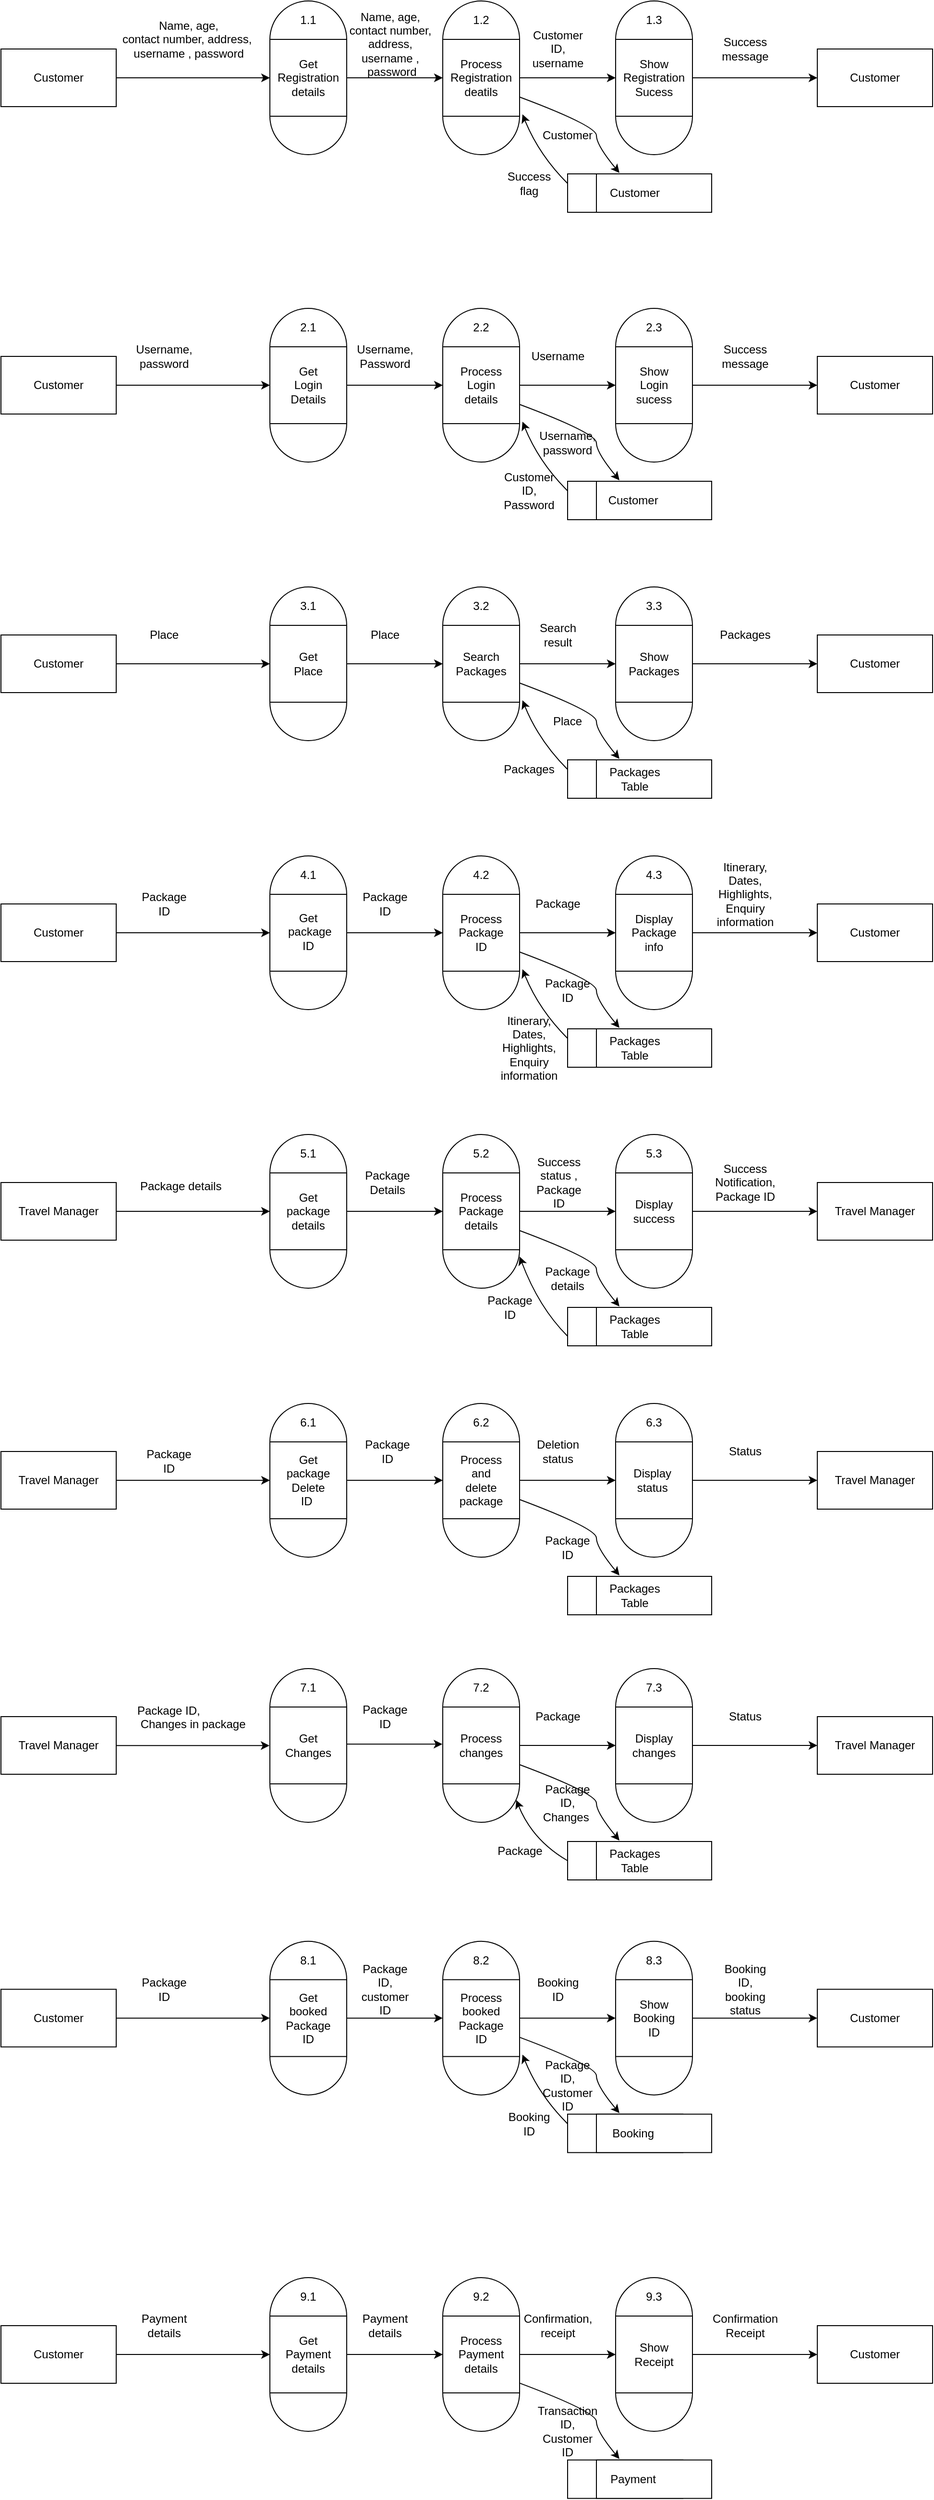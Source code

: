<mxfile version="12.3.7" type="device" pages="1"><diagram id="XVngQTteFrDJvNd2JY6Z" name="Page-1"><mxGraphModel dx="621" dy="1611" grid="1" gridSize="10" guides="1" tooltips="1" connect="1" arrows="1" fold="1" page="1" pageScale="1" pageWidth="850" pageHeight="1100" math="0" shadow="0"><root><mxCell id="0"/><mxCell id="1" parent="0"/><mxCell id="FbA1Lchg5Quulal9IzqQ-15" style="edgeStyle=orthogonalEdgeStyle;rounded=0;orthogonalLoop=1;jettySize=auto;html=1;entryX=0;entryY=0.5;entryDx=0;entryDy=0;" parent="1" source="FbA1Lchg5Quulal9IzqQ-1" target="FbA1Lchg5Quulal9IzqQ-2" edge="1"><mxGeometry relative="1" as="geometry"/></mxCell><mxCell id="FbA1Lchg5Quulal9IzqQ-1" value="Customer" style="rounded=0;whiteSpace=wrap;html=1;" parent="1" vertex="1"><mxGeometry x="80" y="200" width="120" height="60" as="geometry"/></mxCell><mxCell id="FbA1Lchg5Quulal9IzqQ-3" value="" style="ellipse;whiteSpace=wrap;html=1;aspect=fixed;" parent="1" vertex="1"><mxGeometry x="360" y="150" width="80" height="80" as="geometry"/></mxCell><mxCell id="FbA1Lchg5Quulal9IzqQ-4" value="" style="ellipse;whiteSpace=wrap;html=1;aspect=fixed;" parent="1" vertex="1"><mxGeometry x="360" y="230" width="80" height="80" as="geometry"/></mxCell><mxCell id="FbA1Lchg5Quulal9IzqQ-16" style="edgeStyle=orthogonalEdgeStyle;rounded=0;orthogonalLoop=1;jettySize=auto;html=1;entryX=0;entryY=0.5;entryDx=0;entryDy=0;" parent="1" source="FbA1Lchg5Quulal9IzqQ-2" target="FbA1Lchg5Quulal9IzqQ-8" edge="1"><mxGeometry relative="1" as="geometry"/></mxCell><mxCell id="FbA1Lchg5Quulal9IzqQ-2" value="" style="whiteSpace=wrap;html=1;aspect=fixed;" parent="1" vertex="1"><mxGeometry x="360" y="190" width="80" height="80" as="geometry"/></mxCell><mxCell id="FbA1Lchg5Quulal9IzqQ-5" value="Get Place" style="text;html=1;strokeColor=none;fillColor=none;align=center;verticalAlign=middle;whiteSpace=wrap;rounded=0;" parent="1" vertex="1"><mxGeometry x="380" y="220" width="40" height="20" as="geometry"/></mxCell><mxCell id="FbA1Lchg5Quulal9IzqQ-6" value="" style="ellipse;whiteSpace=wrap;html=1;aspect=fixed;" parent="1" vertex="1"><mxGeometry x="540" y="150" width="80" height="80" as="geometry"/></mxCell><mxCell id="FbA1Lchg5Quulal9IzqQ-7" value="" style="ellipse;whiteSpace=wrap;html=1;aspect=fixed;" parent="1" vertex="1"><mxGeometry x="540" y="230" width="80" height="80" as="geometry"/></mxCell><mxCell id="FbA1Lchg5Quulal9IzqQ-17" style="edgeStyle=orthogonalEdgeStyle;rounded=0;orthogonalLoop=1;jettySize=auto;html=1;entryX=0;entryY=0.5;entryDx=0;entryDy=0;" parent="1" source="FbA1Lchg5Quulal9IzqQ-8" target="FbA1Lchg5Quulal9IzqQ-12" edge="1"><mxGeometry relative="1" as="geometry"/></mxCell><mxCell id="FbA1Lchg5Quulal9IzqQ-8" value="" style="whiteSpace=wrap;html=1;aspect=fixed;" parent="1" vertex="1"><mxGeometry x="540" y="190" width="80" height="80" as="geometry"/></mxCell><mxCell id="FbA1Lchg5Quulal9IzqQ-9" value="Search Packages" style="text;html=1;strokeColor=none;fillColor=none;align=center;verticalAlign=middle;whiteSpace=wrap;rounded=0;" parent="1" vertex="1"><mxGeometry x="560" y="220" width="40" height="20" as="geometry"/></mxCell><mxCell id="FbA1Lchg5Quulal9IzqQ-10" value="" style="ellipse;whiteSpace=wrap;html=1;aspect=fixed;" parent="1" vertex="1"><mxGeometry x="720" y="150" width="80" height="80" as="geometry"/></mxCell><mxCell id="FbA1Lchg5Quulal9IzqQ-11" value="" style="ellipse;whiteSpace=wrap;html=1;aspect=fixed;" parent="1" vertex="1"><mxGeometry x="720" y="230" width="80" height="80" as="geometry"/></mxCell><mxCell id="FbA1Lchg5Quulal9IzqQ-18" style="edgeStyle=orthogonalEdgeStyle;rounded=0;orthogonalLoop=1;jettySize=auto;html=1;entryX=0;entryY=0.5;entryDx=0;entryDy=0;" parent="1" source="FbA1Lchg5Quulal9IzqQ-12" target="FbA1Lchg5Quulal9IzqQ-14" edge="1"><mxGeometry relative="1" as="geometry"/></mxCell><mxCell id="FbA1Lchg5Quulal9IzqQ-12" value="" style="whiteSpace=wrap;html=1;aspect=fixed;" parent="1" vertex="1"><mxGeometry x="720" y="190" width="80" height="80" as="geometry"/></mxCell><mxCell id="FbA1Lchg5Quulal9IzqQ-13" value="Show Packages" style="text;html=1;strokeColor=none;fillColor=none;align=center;verticalAlign=middle;whiteSpace=wrap;rounded=0;" parent="1" vertex="1"><mxGeometry x="740" y="220" width="40" height="20" as="geometry"/></mxCell><mxCell id="FbA1Lchg5Quulal9IzqQ-14" value="Customer" style="rounded=0;whiteSpace=wrap;html=1;" parent="1" vertex="1"><mxGeometry x="930" y="200" width="120" height="60" as="geometry"/></mxCell><mxCell id="FbA1Lchg5Quulal9IzqQ-19" value="Place" style="text;html=1;strokeColor=none;fillColor=none;align=center;verticalAlign=middle;whiteSpace=wrap;rounded=0;" parent="1" vertex="1"><mxGeometry x="230" y="190" width="40" height="20" as="geometry"/></mxCell><mxCell id="FbA1Lchg5Quulal9IzqQ-20" value="Place" style="text;html=1;strokeColor=none;fillColor=none;align=center;verticalAlign=middle;whiteSpace=wrap;rounded=0;" parent="1" vertex="1"><mxGeometry x="460" y="190" width="40" height="20" as="geometry"/></mxCell><mxCell id="FbA1Lchg5Quulal9IzqQ-21" value="Search result" style="text;html=1;strokeColor=none;fillColor=none;align=center;verticalAlign=middle;whiteSpace=wrap;rounded=0;" parent="1" vertex="1"><mxGeometry x="640" y="190" width="40" height="20" as="geometry"/></mxCell><mxCell id="FbA1Lchg5Quulal9IzqQ-22" value="Packages" style="text;html=1;strokeColor=none;fillColor=none;align=center;verticalAlign=middle;whiteSpace=wrap;rounded=0;" parent="1" vertex="1"><mxGeometry x="835" y="190" width="40" height="20" as="geometry"/></mxCell><mxCell id="FbA1Lchg5Quulal9IzqQ-23" value="" style="rounded=0;whiteSpace=wrap;html=1;" parent="1" vertex="1"><mxGeometry x="670" y="330" width="120" height="40" as="geometry"/></mxCell><mxCell id="FbA1Lchg5Quulal9IzqQ-24" value="" style="rounded=0;whiteSpace=wrap;html=1;" parent="1" vertex="1"><mxGeometry x="700" y="330" width="120" height="40" as="geometry"/></mxCell><mxCell id="FbA1Lchg5Quulal9IzqQ-25" value="Packages Table" style="text;html=1;strokeColor=none;fillColor=none;align=center;verticalAlign=middle;whiteSpace=wrap;rounded=0;" parent="1" vertex="1"><mxGeometry x="720" y="340" width="40" height="20" as="geometry"/></mxCell><mxCell id="FbA1Lchg5Quulal9IzqQ-26" value="" style="curved=1;endArrow=classic;html=1;entryX=0.2;entryY=-0.025;entryDx=0;entryDy=0;entryPerimeter=0;exitX=1;exitY=0.75;exitDx=0;exitDy=0;" parent="1" source="FbA1Lchg5Quulal9IzqQ-8" target="FbA1Lchg5Quulal9IzqQ-24" edge="1"><mxGeometry width="50" height="50" relative="1" as="geometry"><mxPoint x="640" y="290" as="sourcePoint"/><mxPoint x="690" y="240" as="targetPoint"/><Array as="points"><mxPoint x="700" y="280"/><mxPoint x="700" y="300"/></Array></mxGeometry></mxCell><mxCell id="FbA1Lchg5Quulal9IzqQ-27" value="Place" style="text;html=1;strokeColor=none;fillColor=none;align=center;verticalAlign=middle;whiteSpace=wrap;rounded=0;" parent="1" vertex="1"><mxGeometry x="650" y="280" width="40" height="20" as="geometry"/></mxCell><mxCell id="FbA1Lchg5Quulal9IzqQ-28" value="" style="curved=1;endArrow=classic;html=1;exitX=0;exitY=0.25;exitDx=0;exitDy=0;" parent="1" source="FbA1Lchg5Quulal9IzqQ-23" edge="1"><mxGeometry width="50" height="50" relative="1" as="geometry"><mxPoint x="570" y="330" as="sourcePoint"/><mxPoint x="623" y="268" as="targetPoint"/><Array as="points"><mxPoint x="640" y="310"/></Array></mxGeometry></mxCell><mxCell id="FbA1Lchg5Quulal9IzqQ-29" value="Packages" style="text;html=1;strokeColor=none;fillColor=none;align=center;verticalAlign=middle;whiteSpace=wrap;rounded=0;" parent="1" vertex="1"><mxGeometry x="610" y="330" width="40" height="20" as="geometry"/></mxCell><mxCell id="FbA1Lchg5Quulal9IzqQ-31" value="3.1" style="text;html=1;strokeColor=none;fillColor=none;align=center;verticalAlign=middle;whiteSpace=wrap;rounded=0;" parent="1" vertex="1"><mxGeometry x="380" y="160" width="40" height="20" as="geometry"/></mxCell><mxCell id="FbA1Lchg5Quulal9IzqQ-32" value="3.2" style="text;html=1;strokeColor=none;fillColor=none;align=center;verticalAlign=middle;whiteSpace=wrap;rounded=0;" parent="1" vertex="1"><mxGeometry x="560" y="160" width="40" height="20" as="geometry"/></mxCell><mxCell id="FbA1Lchg5Quulal9IzqQ-33" value="3.3" style="text;html=1;strokeColor=none;fillColor=none;align=center;verticalAlign=middle;whiteSpace=wrap;rounded=0;" parent="1" vertex="1"><mxGeometry x="740" y="160" width="40" height="20" as="geometry"/></mxCell><mxCell id="4rSCtbLlEiCpG7enGAIi-1" style="edgeStyle=orthogonalEdgeStyle;rounded=0;orthogonalLoop=1;jettySize=auto;html=1;entryX=0;entryY=0.5;entryDx=0;entryDy=0;" parent="1" source="4rSCtbLlEiCpG7enGAIi-2" target="4rSCtbLlEiCpG7enGAIi-6" edge="1"><mxGeometry relative="1" as="geometry"/></mxCell><mxCell id="4rSCtbLlEiCpG7enGAIi-2" value="Travel Manager" style="rounded=0;whiteSpace=wrap;html=1;" parent="1" vertex="1"><mxGeometry x="80" y="770" width="120" height="60" as="geometry"/></mxCell><mxCell id="4rSCtbLlEiCpG7enGAIi-3" value="" style="ellipse;whiteSpace=wrap;html=1;aspect=fixed;" parent="1" vertex="1"><mxGeometry x="360" y="720" width="80" height="80" as="geometry"/></mxCell><mxCell id="4rSCtbLlEiCpG7enGAIi-4" value="" style="ellipse;whiteSpace=wrap;html=1;aspect=fixed;" parent="1" vertex="1"><mxGeometry x="360" y="800" width="80" height="80" as="geometry"/></mxCell><mxCell id="4rSCtbLlEiCpG7enGAIi-5" style="edgeStyle=orthogonalEdgeStyle;rounded=0;orthogonalLoop=1;jettySize=auto;html=1;entryX=0;entryY=0.5;entryDx=0;entryDy=0;" parent="1" source="4rSCtbLlEiCpG7enGAIi-6" target="4rSCtbLlEiCpG7enGAIi-11" edge="1"><mxGeometry relative="1" as="geometry"/></mxCell><mxCell id="4rSCtbLlEiCpG7enGAIi-6" value="" style="whiteSpace=wrap;html=1;aspect=fixed;" parent="1" vertex="1"><mxGeometry x="360" y="760" width="80" height="80" as="geometry"/></mxCell><mxCell id="4rSCtbLlEiCpG7enGAIi-7" value="Get package details" style="text;html=1;strokeColor=none;fillColor=none;align=center;verticalAlign=middle;whiteSpace=wrap;rounded=0;" parent="1" vertex="1"><mxGeometry x="380" y="790" width="40" height="20" as="geometry"/></mxCell><mxCell id="4rSCtbLlEiCpG7enGAIi-8" value="" style="ellipse;whiteSpace=wrap;html=1;aspect=fixed;" parent="1" vertex="1"><mxGeometry x="540" y="720" width="80" height="80" as="geometry"/></mxCell><mxCell id="4rSCtbLlEiCpG7enGAIi-9" value="" style="ellipse;whiteSpace=wrap;html=1;aspect=fixed;" parent="1" vertex="1"><mxGeometry x="540" y="800" width="80" height="80" as="geometry"/></mxCell><mxCell id="4rSCtbLlEiCpG7enGAIi-10" style="edgeStyle=orthogonalEdgeStyle;rounded=0;orthogonalLoop=1;jettySize=auto;html=1;entryX=0;entryY=0.5;entryDx=0;entryDy=0;" parent="1" source="4rSCtbLlEiCpG7enGAIi-11" target="4rSCtbLlEiCpG7enGAIi-16" edge="1"><mxGeometry relative="1" as="geometry"/></mxCell><mxCell id="4rSCtbLlEiCpG7enGAIi-11" value="" style="whiteSpace=wrap;html=1;aspect=fixed;" parent="1" vertex="1"><mxGeometry x="540" y="760" width="80" height="80" as="geometry"/></mxCell><mxCell id="4rSCtbLlEiCpG7enGAIi-12" value="Process Package details" style="text;html=1;strokeColor=none;fillColor=none;align=center;verticalAlign=middle;whiteSpace=wrap;rounded=0;" parent="1" vertex="1"><mxGeometry x="560" y="790" width="40" height="20" as="geometry"/></mxCell><mxCell id="4rSCtbLlEiCpG7enGAIi-13" value="" style="ellipse;whiteSpace=wrap;html=1;aspect=fixed;" parent="1" vertex="1"><mxGeometry x="720" y="720" width="80" height="80" as="geometry"/></mxCell><mxCell id="4rSCtbLlEiCpG7enGAIi-14" value="" style="ellipse;whiteSpace=wrap;html=1;aspect=fixed;" parent="1" vertex="1"><mxGeometry x="720" y="800" width="80" height="80" as="geometry"/></mxCell><mxCell id="4rSCtbLlEiCpG7enGAIi-15" style="edgeStyle=orthogonalEdgeStyle;rounded=0;orthogonalLoop=1;jettySize=auto;html=1;entryX=0;entryY=0.5;entryDx=0;entryDy=0;" parent="1" source="4rSCtbLlEiCpG7enGAIi-16" target="4rSCtbLlEiCpG7enGAIi-18" edge="1"><mxGeometry relative="1" as="geometry"/></mxCell><mxCell id="4rSCtbLlEiCpG7enGAIi-16" value="" style="whiteSpace=wrap;html=1;aspect=fixed;" parent="1" vertex="1"><mxGeometry x="720" y="760" width="80" height="80" as="geometry"/></mxCell><mxCell id="4rSCtbLlEiCpG7enGAIi-17" value="Display success" style="text;html=1;strokeColor=none;fillColor=none;align=center;verticalAlign=middle;whiteSpace=wrap;rounded=0;" parent="1" vertex="1"><mxGeometry x="740" y="790" width="40" height="20" as="geometry"/></mxCell><mxCell id="4rSCtbLlEiCpG7enGAIi-18" value="Travel Manager" style="rounded=0;whiteSpace=wrap;html=1;" parent="1" vertex="1"><mxGeometry x="930" y="770" width="120" height="60" as="geometry"/></mxCell><mxCell id="4rSCtbLlEiCpG7enGAIi-19" value="Package Details" style="text;html=1;strokeColor=none;fillColor=none;align=center;verticalAlign=middle;whiteSpace=wrap;rounded=0;" parent="1" vertex="1"><mxGeometry x="465" y="760" width="35" height="20" as="geometry"/></mxCell><mxCell id="4rSCtbLlEiCpG7enGAIi-20" value="Success status , Package ID&lt;br&gt;" style="text;html=1;strokeColor=none;fillColor=none;align=center;verticalAlign=middle;whiteSpace=wrap;rounded=0;" parent="1" vertex="1"><mxGeometry x="641" y="760" width="40" height="20" as="geometry"/></mxCell><mxCell id="4rSCtbLlEiCpG7enGAIi-21" value="Success Notification, Package ID" style="text;html=1;strokeColor=none;fillColor=none;align=center;verticalAlign=middle;whiteSpace=wrap;rounded=0;" parent="1" vertex="1"><mxGeometry x="835" y="760" width="40" height="20" as="geometry"/></mxCell><mxCell id="4rSCtbLlEiCpG7enGAIi-22" value="" style="rounded=0;whiteSpace=wrap;html=1;" parent="1" vertex="1"><mxGeometry x="670" y="900" width="120" height="40" as="geometry"/></mxCell><mxCell id="4rSCtbLlEiCpG7enGAIi-23" value="" style="rounded=0;whiteSpace=wrap;html=1;" parent="1" vertex="1"><mxGeometry x="700" y="900" width="120" height="40" as="geometry"/></mxCell><mxCell id="4rSCtbLlEiCpG7enGAIi-24" value="Packages Table" style="text;html=1;strokeColor=none;fillColor=none;align=center;verticalAlign=middle;whiteSpace=wrap;rounded=0;" parent="1" vertex="1"><mxGeometry x="720" y="910" width="40" height="20" as="geometry"/></mxCell><mxCell id="4rSCtbLlEiCpG7enGAIi-25" value="" style="curved=1;endArrow=classic;html=1;entryX=0.2;entryY=-0.025;entryDx=0;entryDy=0;entryPerimeter=0;exitX=1;exitY=0.75;exitDx=0;exitDy=0;" parent="1" source="4rSCtbLlEiCpG7enGAIi-11" target="4rSCtbLlEiCpG7enGAIi-23" edge="1"><mxGeometry width="50" height="50" relative="1" as="geometry"><mxPoint x="640" y="860" as="sourcePoint"/><mxPoint x="690" y="810" as="targetPoint"/><Array as="points"><mxPoint x="700" y="850"/><mxPoint x="700" y="870"/></Array></mxGeometry></mxCell><mxCell id="4rSCtbLlEiCpG7enGAIi-26" value="Package details" style="text;html=1;strokeColor=none;fillColor=none;align=center;verticalAlign=middle;whiteSpace=wrap;rounded=0;" parent="1" vertex="1"><mxGeometry x="650" y="860" width="40" height="20" as="geometry"/></mxCell><mxCell id="4rSCtbLlEiCpG7enGAIi-29" value="5.1" style="text;html=1;strokeColor=none;fillColor=none;align=center;verticalAlign=middle;whiteSpace=wrap;rounded=0;" parent="1" vertex="1"><mxGeometry x="380" y="730" width="40" height="20" as="geometry"/></mxCell><mxCell id="4rSCtbLlEiCpG7enGAIi-30" value="5.2" style="text;html=1;strokeColor=none;fillColor=none;align=center;verticalAlign=middle;whiteSpace=wrap;rounded=0;" parent="1" vertex="1"><mxGeometry x="560" y="730" width="40" height="20" as="geometry"/></mxCell><mxCell id="4rSCtbLlEiCpG7enGAIi-31" value="5.3" style="text;html=1;strokeColor=none;fillColor=none;align=center;verticalAlign=middle;whiteSpace=wrap;rounded=0;" parent="1" vertex="1"><mxGeometry x="740" y="730" width="40" height="20" as="geometry"/></mxCell><mxCell id="4rSCtbLlEiCpG7enGAIi-32" value="Package details" style="text;html=1;" parent="1" vertex="1"><mxGeometry x="223" y="760" width="87" height="45" as="geometry"/></mxCell><mxCell id="4rSCtbLlEiCpG7enGAIi-33" style="edgeStyle=orthogonalEdgeStyle;rounded=0;orthogonalLoop=1;jettySize=auto;html=1;entryX=0;entryY=0.5;entryDx=0;entryDy=0;" parent="1" source="4rSCtbLlEiCpG7enGAIi-34" target="4rSCtbLlEiCpG7enGAIi-38" edge="1"><mxGeometry relative="1" as="geometry"/></mxCell><mxCell id="4rSCtbLlEiCpG7enGAIi-34" value="Travel Manager" style="rounded=0;whiteSpace=wrap;html=1;" parent="1" vertex="1"><mxGeometry x="80" y="1050" width="120" height="60" as="geometry"/></mxCell><mxCell id="4rSCtbLlEiCpG7enGAIi-35" value="" style="ellipse;whiteSpace=wrap;html=1;aspect=fixed;" parent="1" vertex="1"><mxGeometry x="360" y="1000" width="80" height="80" as="geometry"/></mxCell><mxCell id="4rSCtbLlEiCpG7enGAIi-36" value="" style="ellipse;whiteSpace=wrap;html=1;aspect=fixed;" parent="1" vertex="1"><mxGeometry x="360" y="1080" width="80" height="80" as="geometry"/></mxCell><mxCell id="4rSCtbLlEiCpG7enGAIi-37" style="edgeStyle=orthogonalEdgeStyle;rounded=0;orthogonalLoop=1;jettySize=auto;html=1;entryX=0;entryY=0.5;entryDx=0;entryDy=0;" parent="1" source="4rSCtbLlEiCpG7enGAIi-38" target="4rSCtbLlEiCpG7enGAIi-43" edge="1"><mxGeometry relative="1" as="geometry"/></mxCell><mxCell id="4rSCtbLlEiCpG7enGAIi-38" value="" style="whiteSpace=wrap;html=1;aspect=fixed;" parent="1" vertex="1"><mxGeometry x="360" y="1040" width="80" height="80" as="geometry"/></mxCell><mxCell id="4rSCtbLlEiCpG7enGAIi-39" value="Get package Delete ID&amp;nbsp;" style="text;html=1;strokeColor=none;fillColor=none;align=center;verticalAlign=middle;whiteSpace=wrap;rounded=0;" parent="1" vertex="1"><mxGeometry x="380" y="1070" width="40" height="20" as="geometry"/></mxCell><mxCell id="4rSCtbLlEiCpG7enGAIi-40" value="" style="ellipse;whiteSpace=wrap;html=1;aspect=fixed;" parent="1" vertex="1"><mxGeometry x="540" y="1000" width="80" height="80" as="geometry"/></mxCell><mxCell id="4rSCtbLlEiCpG7enGAIi-41" value="" style="ellipse;whiteSpace=wrap;html=1;aspect=fixed;" parent="1" vertex="1"><mxGeometry x="540" y="1080" width="80" height="80" as="geometry"/></mxCell><mxCell id="4rSCtbLlEiCpG7enGAIi-42" style="edgeStyle=orthogonalEdgeStyle;rounded=0;orthogonalLoop=1;jettySize=auto;html=1;entryX=0;entryY=0.5;entryDx=0;entryDy=0;" parent="1" source="4rSCtbLlEiCpG7enGAIi-43" target="4rSCtbLlEiCpG7enGAIi-48" edge="1"><mxGeometry relative="1" as="geometry"/></mxCell><mxCell id="4rSCtbLlEiCpG7enGAIi-43" value="" style="whiteSpace=wrap;html=1;aspect=fixed;" parent="1" vertex="1"><mxGeometry x="540" y="1040" width="80" height="80" as="geometry"/></mxCell><mxCell id="4rSCtbLlEiCpG7enGAIi-44" value="Process and delete package" style="text;html=1;strokeColor=none;fillColor=none;align=center;verticalAlign=middle;whiteSpace=wrap;rounded=0;" parent="1" vertex="1"><mxGeometry x="560" y="1070" width="40" height="20" as="geometry"/></mxCell><mxCell id="4rSCtbLlEiCpG7enGAIi-45" value="" style="ellipse;whiteSpace=wrap;html=1;aspect=fixed;" parent="1" vertex="1"><mxGeometry x="720" y="1000" width="80" height="80" as="geometry"/></mxCell><mxCell id="4rSCtbLlEiCpG7enGAIi-46" value="" style="ellipse;whiteSpace=wrap;html=1;aspect=fixed;" parent="1" vertex="1"><mxGeometry x="720" y="1080" width="80" height="80" as="geometry"/></mxCell><mxCell id="4rSCtbLlEiCpG7enGAIi-47" style="edgeStyle=orthogonalEdgeStyle;rounded=0;orthogonalLoop=1;jettySize=auto;html=1;entryX=0;entryY=0.5;entryDx=0;entryDy=0;" parent="1" source="4rSCtbLlEiCpG7enGAIi-48" target="4rSCtbLlEiCpG7enGAIi-50" edge="1"><mxGeometry relative="1" as="geometry"/></mxCell><mxCell id="4rSCtbLlEiCpG7enGAIi-48" value="" style="whiteSpace=wrap;html=1;aspect=fixed;" parent="1" vertex="1"><mxGeometry x="720" y="1040" width="80" height="80" as="geometry"/></mxCell><mxCell id="4rSCtbLlEiCpG7enGAIi-49" value="Display&amp;nbsp; status&amp;nbsp;" style="text;html=1;strokeColor=none;fillColor=none;align=center;verticalAlign=middle;whiteSpace=wrap;rounded=0;" parent="1" vertex="1"><mxGeometry x="740" y="1070" width="40" height="20" as="geometry"/></mxCell><mxCell id="4rSCtbLlEiCpG7enGAIi-50" value="Travel Manager" style="rounded=0;whiteSpace=wrap;html=1;" parent="1" vertex="1"><mxGeometry x="930" y="1050" width="120" height="60" as="geometry"/></mxCell><mxCell id="4rSCtbLlEiCpG7enGAIi-51" value="Package ID" style="text;html=1;strokeColor=none;fillColor=none;align=center;verticalAlign=middle;whiteSpace=wrap;rounded=0;" parent="1" vertex="1"><mxGeometry x="465" y="1040" width="35" height="20" as="geometry"/></mxCell><mxCell id="4rSCtbLlEiCpG7enGAIi-52" value="Deletion status" style="text;html=1;strokeColor=none;fillColor=none;align=center;verticalAlign=middle;whiteSpace=wrap;rounded=0;" parent="1" vertex="1"><mxGeometry x="640" y="1040" width="40" height="20" as="geometry"/></mxCell><mxCell id="4rSCtbLlEiCpG7enGAIi-53" value="Status" style="text;html=1;strokeColor=none;fillColor=none;align=center;verticalAlign=middle;whiteSpace=wrap;rounded=0;" parent="1" vertex="1"><mxGeometry x="835" y="1040" width="40" height="20" as="geometry"/></mxCell><mxCell id="4rSCtbLlEiCpG7enGAIi-54" value="" style="rounded=0;whiteSpace=wrap;html=1;" parent="1" vertex="1"><mxGeometry x="670" y="1180" width="120" height="40" as="geometry"/></mxCell><mxCell id="4rSCtbLlEiCpG7enGAIi-55" value="" style="rounded=0;whiteSpace=wrap;html=1;" parent="1" vertex="1"><mxGeometry x="700" y="1180" width="120" height="40" as="geometry"/></mxCell><mxCell id="4rSCtbLlEiCpG7enGAIi-56" value="Packages Table" style="text;html=1;strokeColor=none;fillColor=none;align=center;verticalAlign=middle;whiteSpace=wrap;rounded=0;" parent="1" vertex="1"><mxGeometry x="720" y="1190" width="40" height="20" as="geometry"/></mxCell><mxCell id="4rSCtbLlEiCpG7enGAIi-57" value="" style="curved=1;endArrow=classic;html=1;entryX=0.2;entryY=-0.025;entryDx=0;entryDy=0;entryPerimeter=0;exitX=1;exitY=0.75;exitDx=0;exitDy=0;" parent="1" source="4rSCtbLlEiCpG7enGAIi-43" target="4rSCtbLlEiCpG7enGAIi-55" edge="1"><mxGeometry width="50" height="50" relative="1" as="geometry"><mxPoint x="640" y="1140" as="sourcePoint"/><mxPoint x="690" y="1090" as="targetPoint"/><Array as="points"><mxPoint x="700" y="1130"/><mxPoint x="700" y="1150"/></Array></mxGeometry></mxCell><mxCell id="4rSCtbLlEiCpG7enGAIi-58" value="Package ID" style="text;html=1;strokeColor=none;fillColor=none;align=center;verticalAlign=middle;whiteSpace=wrap;rounded=0;" parent="1" vertex="1"><mxGeometry x="650" y="1140" width="40" height="20" as="geometry"/></mxCell><mxCell id="4rSCtbLlEiCpG7enGAIi-59" value="6.1" style="text;html=1;strokeColor=none;fillColor=none;align=center;verticalAlign=middle;whiteSpace=wrap;rounded=0;" parent="1" vertex="1"><mxGeometry x="380" y="1010" width="40" height="20" as="geometry"/></mxCell><mxCell id="4rSCtbLlEiCpG7enGAIi-60" value="6.2" style="text;html=1;strokeColor=none;fillColor=none;align=center;verticalAlign=middle;whiteSpace=wrap;rounded=0;" parent="1" vertex="1"><mxGeometry x="560" y="1010" width="40" height="20" as="geometry"/></mxCell><mxCell id="4rSCtbLlEiCpG7enGAIi-61" value="6.3" style="text;html=1;strokeColor=none;fillColor=none;align=center;verticalAlign=middle;whiteSpace=wrap;rounded=0;" parent="1" vertex="1"><mxGeometry x="740" y="1010" width="40" height="20" as="geometry"/></mxCell><mxCell id="4rSCtbLlEiCpG7enGAIi-63" value="" style="curved=1;endArrow=classic;html=1;exitX=0;exitY=0.25;exitDx=0;exitDy=0;entryX=1;entryY=0.588;entryDx=0;entryDy=0;entryPerimeter=0;" parent="1" target="4rSCtbLlEiCpG7enGAIi-9" edge="1"><mxGeometry width="50" height="50" relative="1" as="geometry"><mxPoint x="670" y="930" as="sourcePoint"/><mxPoint x="623" y="858" as="targetPoint"/><Array as="points"><mxPoint x="640" y="900"/></Array></mxGeometry></mxCell><mxCell id="4rSCtbLlEiCpG7enGAIi-64" value="Package ID" style="text;html=1;strokeColor=none;fillColor=none;align=center;verticalAlign=middle;whiteSpace=wrap;rounded=0;" parent="1" vertex="1"><mxGeometry x="590" y="890" width="40" height="20" as="geometry"/></mxCell><mxCell id="4rSCtbLlEiCpG7enGAIi-67" value="Travel Manager" style="rounded=0;whiteSpace=wrap;html=1;" parent="1" vertex="1"><mxGeometry x="80" y="1326" width="120" height="60" as="geometry"/></mxCell><mxCell id="4rSCtbLlEiCpG7enGAIi-68" value="" style="ellipse;whiteSpace=wrap;html=1;aspect=fixed;" parent="1" vertex="1"><mxGeometry x="360" y="1276" width="80" height="80" as="geometry"/></mxCell><mxCell id="4rSCtbLlEiCpG7enGAIi-69" value="" style="ellipse;whiteSpace=wrap;html=1;aspect=fixed;" parent="1" vertex="1"><mxGeometry x="360" y="1356" width="80" height="80" as="geometry"/></mxCell><mxCell id="4rSCtbLlEiCpG7enGAIi-71" value="" style="whiteSpace=wrap;html=1;aspect=fixed;" parent="1" vertex="1"><mxGeometry x="360" y="1316" width="80" height="80" as="geometry"/></mxCell><mxCell id="4rSCtbLlEiCpG7enGAIi-72" value="Get Changes" style="text;html=1;strokeColor=none;fillColor=none;align=center;verticalAlign=middle;whiteSpace=wrap;rounded=0;" parent="1" vertex="1"><mxGeometry x="380" y="1346" width="40" height="20" as="geometry"/></mxCell><mxCell id="4rSCtbLlEiCpG7enGAIi-73" value="" style="ellipse;whiteSpace=wrap;html=1;aspect=fixed;" parent="1" vertex="1"><mxGeometry x="540" y="1276" width="80" height="80" as="geometry"/></mxCell><mxCell id="4rSCtbLlEiCpG7enGAIi-74" value="" style="ellipse;whiteSpace=wrap;html=1;aspect=fixed;" parent="1" vertex="1"><mxGeometry x="540" y="1356" width="80" height="80" as="geometry"/></mxCell><mxCell id="AuF_NePSPoiLxIR6z8F8-2" value="" style="edgeStyle=orthogonalEdgeStyle;rounded=0;orthogonalLoop=1;jettySize=auto;html=1;entryX=0;entryY=0.5;entryDx=0;entryDy=0;" edge="1" parent="1" source="4rSCtbLlEiCpG7enGAIi-76" target="4rSCtbLlEiCpG7enGAIi-81"><mxGeometry relative="1" as="geometry"><mxPoint x="700" y="1356" as="targetPoint"/></mxGeometry></mxCell><mxCell id="4rSCtbLlEiCpG7enGAIi-76" value="" style="whiteSpace=wrap;html=1;aspect=fixed;" parent="1" vertex="1"><mxGeometry x="540" y="1316" width="80" height="80" as="geometry"/></mxCell><mxCell id="4rSCtbLlEiCpG7enGAIi-77" value="Process changes" style="text;html=1;strokeColor=none;fillColor=none;align=center;verticalAlign=middle;whiteSpace=wrap;rounded=0;" parent="1" vertex="1"><mxGeometry x="560" y="1346" width="40" height="20" as="geometry"/></mxCell><mxCell id="4rSCtbLlEiCpG7enGAIi-78" value="" style="ellipse;whiteSpace=wrap;html=1;aspect=fixed;" parent="1" vertex="1"><mxGeometry x="720" y="1276" width="80" height="80" as="geometry"/></mxCell><mxCell id="4rSCtbLlEiCpG7enGAIi-79" value="" style="ellipse;whiteSpace=wrap;html=1;aspect=fixed;" parent="1" vertex="1"><mxGeometry x="720" y="1356" width="80" height="80" as="geometry"/></mxCell><mxCell id="4rSCtbLlEiCpG7enGAIi-80" style="edgeStyle=orthogonalEdgeStyle;rounded=0;orthogonalLoop=1;jettySize=auto;html=1;entryX=0;entryY=0.5;entryDx=0;entryDy=0;" parent="1" source="4rSCtbLlEiCpG7enGAIi-81" target="4rSCtbLlEiCpG7enGAIi-83" edge="1"><mxGeometry relative="1" as="geometry"/></mxCell><mxCell id="4rSCtbLlEiCpG7enGAIi-81" value="" style="whiteSpace=wrap;html=1;aspect=fixed;" parent="1" vertex="1"><mxGeometry x="720" y="1316" width="80" height="80" as="geometry"/></mxCell><mxCell id="4rSCtbLlEiCpG7enGAIi-82" value="Display changes" style="text;html=1;strokeColor=none;fillColor=none;align=center;verticalAlign=middle;whiteSpace=wrap;rounded=0;" parent="1" vertex="1"><mxGeometry x="740" y="1346" width="40" height="20" as="geometry"/></mxCell><mxCell id="4rSCtbLlEiCpG7enGAIi-83" value="Travel Manager" style="rounded=0;whiteSpace=wrap;html=1;" parent="1" vertex="1"><mxGeometry x="930" y="1326" width="120" height="60" as="geometry"/></mxCell><mxCell id="4rSCtbLlEiCpG7enGAIi-84" value="Package ID" style="text;html=1;strokeColor=none;fillColor=none;align=center;verticalAlign=middle;whiteSpace=wrap;rounded=0;" parent="1" vertex="1"><mxGeometry x="235" y="1050" width="40" height="20" as="geometry"/></mxCell><mxCell id="4rSCtbLlEiCpG7enGAIi-85" value="Package ID" style="text;html=1;strokeColor=none;fillColor=none;align=center;verticalAlign=middle;whiteSpace=wrap;rounded=0;" parent="1" vertex="1"><mxGeometry x="460" y="1316" width="40" height="20" as="geometry"/></mxCell><mxCell id="4rSCtbLlEiCpG7enGAIi-86" value="Package" style="text;html=1;strokeColor=none;fillColor=none;align=center;verticalAlign=middle;whiteSpace=wrap;rounded=0;" parent="1" vertex="1"><mxGeometry x="640" y="1316" width="40" height="20" as="geometry"/></mxCell><mxCell id="4rSCtbLlEiCpG7enGAIi-87" value="Status" style="text;html=1;strokeColor=none;fillColor=none;align=center;verticalAlign=middle;whiteSpace=wrap;rounded=0;" parent="1" vertex="1"><mxGeometry x="835" y="1316" width="40" height="20" as="geometry"/></mxCell><mxCell id="4rSCtbLlEiCpG7enGAIi-88" value="" style="rounded=0;whiteSpace=wrap;html=1;" parent="1" vertex="1"><mxGeometry x="670" y="1456" width="120" height="40" as="geometry"/></mxCell><mxCell id="4rSCtbLlEiCpG7enGAIi-89" value="" style="rounded=0;whiteSpace=wrap;html=1;" parent="1" vertex="1"><mxGeometry x="700" y="1456" width="120" height="40" as="geometry"/></mxCell><mxCell id="4rSCtbLlEiCpG7enGAIi-90" value="Packages Table" style="text;html=1;strokeColor=none;fillColor=none;align=center;verticalAlign=middle;whiteSpace=wrap;rounded=0;" parent="1" vertex="1"><mxGeometry x="720" y="1466" width="40" height="20" as="geometry"/></mxCell><mxCell id="4rSCtbLlEiCpG7enGAIi-91" value="" style="curved=1;endArrow=classic;html=1;entryX=0.2;entryY=-0.025;entryDx=0;entryDy=0;entryPerimeter=0;exitX=1;exitY=0.75;exitDx=0;exitDy=0;" parent="1" source="4rSCtbLlEiCpG7enGAIi-76" target="4rSCtbLlEiCpG7enGAIi-89" edge="1"><mxGeometry width="50" height="50" relative="1" as="geometry"><mxPoint x="640" y="1416" as="sourcePoint"/><mxPoint x="690" y="1366" as="targetPoint"/><Array as="points"><mxPoint x="700" y="1406"/><mxPoint x="700" y="1426"/></Array></mxGeometry></mxCell><mxCell id="4rSCtbLlEiCpG7enGAIi-92" value="Package ID, Changes&amp;nbsp;" style="text;html=1;strokeColor=none;fillColor=none;align=center;verticalAlign=middle;whiteSpace=wrap;rounded=0;" parent="1" vertex="1"><mxGeometry x="650" y="1406" width="40" height="20" as="geometry"/></mxCell><mxCell id="4rSCtbLlEiCpG7enGAIi-95" value="7.1" style="text;html=1;strokeColor=none;fillColor=none;align=center;verticalAlign=middle;whiteSpace=wrap;rounded=0;" parent="1" vertex="1"><mxGeometry x="380" y="1286" width="40" height="20" as="geometry"/></mxCell><mxCell id="4rSCtbLlEiCpG7enGAIi-96" value="7.2" style="text;html=1;strokeColor=none;fillColor=none;align=center;verticalAlign=middle;whiteSpace=wrap;rounded=0;" parent="1" vertex="1"><mxGeometry x="560" y="1286" width="40" height="20" as="geometry"/></mxCell><mxCell id="4rSCtbLlEiCpG7enGAIi-97" value="7.3" style="text;html=1;strokeColor=none;fillColor=none;align=center;verticalAlign=middle;whiteSpace=wrap;rounded=0;" parent="1" vertex="1"><mxGeometry x="740" y="1286" width="40" height="20" as="geometry"/></mxCell><mxCell id="4rSCtbLlEiCpG7enGAIi-130" style="edgeStyle=orthogonalEdgeStyle;rounded=0;orthogonalLoop=1;jettySize=auto;html=1;entryX=0;entryY=0.5;entryDx=0;entryDy=0;" parent="1" source="4rSCtbLlEiCpG7enGAIi-131" target="4rSCtbLlEiCpG7enGAIi-135" edge="1"><mxGeometry relative="1" as="geometry"/></mxCell><mxCell id="4rSCtbLlEiCpG7enGAIi-131" value="Customer" style="rounded=0;whiteSpace=wrap;html=1;" parent="1" vertex="1"><mxGeometry x="80" y="1960" width="120" height="60" as="geometry"/></mxCell><mxCell id="4rSCtbLlEiCpG7enGAIi-132" value="" style="ellipse;whiteSpace=wrap;html=1;aspect=fixed;" parent="1" vertex="1"><mxGeometry x="360" y="1910" width="80" height="80" as="geometry"/></mxCell><mxCell id="4rSCtbLlEiCpG7enGAIi-133" value="" style="ellipse;whiteSpace=wrap;html=1;aspect=fixed;" parent="1" vertex="1"><mxGeometry x="360" y="1990" width="80" height="80" as="geometry"/></mxCell><mxCell id="4rSCtbLlEiCpG7enGAIi-134" style="edgeStyle=orthogonalEdgeStyle;rounded=0;orthogonalLoop=1;jettySize=auto;html=1;entryX=0;entryY=0.5;entryDx=0;entryDy=0;" parent="1" source="4rSCtbLlEiCpG7enGAIi-135" target="4rSCtbLlEiCpG7enGAIi-140" edge="1"><mxGeometry relative="1" as="geometry"/></mxCell><mxCell id="4rSCtbLlEiCpG7enGAIi-135" value="" style="whiteSpace=wrap;html=1;aspect=fixed;" parent="1" vertex="1"><mxGeometry x="360" y="1950" width="80" height="80" as="geometry"/></mxCell><mxCell id="4rSCtbLlEiCpG7enGAIi-136" value="Get Payment details" style="text;html=1;strokeColor=none;fillColor=none;align=center;verticalAlign=middle;whiteSpace=wrap;rounded=0;" parent="1" vertex="1"><mxGeometry x="380" y="1980" width="40" height="20" as="geometry"/></mxCell><mxCell id="4rSCtbLlEiCpG7enGAIi-137" value="" style="ellipse;whiteSpace=wrap;html=1;aspect=fixed;" parent="1" vertex="1"><mxGeometry x="540" y="1910" width="80" height="80" as="geometry"/></mxCell><mxCell id="4rSCtbLlEiCpG7enGAIi-138" value="" style="ellipse;whiteSpace=wrap;html=1;aspect=fixed;" parent="1" vertex="1"><mxGeometry x="540" y="1990" width="80" height="80" as="geometry"/></mxCell><mxCell id="4rSCtbLlEiCpG7enGAIi-139" style="edgeStyle=orthogonalEdgeStyle;rounded=0;orthogonalLoop=1;jettySize=auto;html=1;entryX=0;entryY=0.5;entryDx=0;entryDy=0;" parent="1" source="4rSCtbLlEiCpG7enGAIi-140" target="4rSCtbLlEiCpG7enGAIi-145" edge="1"><mxGeometry relative="1" as="geometry"/></mxCell><mxCell id="4rSCtbLlEiCpG7enGAIi-140" value="" style="whiteSpace=wrap;html=1;aspect=fixed;" parent="1" vertex="1"><mxGeometry x="540" y="1950" width="80" height="80" as="geometry"/></mxCell><mxCell id="4rSCtbLlEiCpG7enGAIi-141" value="Process Payment details" style="text;html=1;strokeColor=none;fillColor=none;align=center;verticalAlign=middle;whiteSpace=wrap;rounded=0;" parent="1" vertex="1"><mxGeometry x="560" y="1980" width="40" height="20" as="geometry"/></mxCell><mxCell id="4rSCtbLlEiCpG7enGAIi-142" value="" style="ellipse;whiteSpace=wrap;html=1;aspect=fixed;" parent="1" vertex="1"><mxGeometry x="720" y="1910" width="80" height="80" as="geometry"/></mxCell><mxCell id="4rSCtbLlEiCpG7enGAIi-143" value="" style="ellipse;whiteSpace=wrap;html=1;aspect=fixed;" parent="1" vertex="1"><mxGeometry x="720" y="1990" width="80" height="80" as="geometry"/></mxCell><mxCell id="4rSCtbLlEiCpG7enGAIi-144" style="edgeStyle=orthogonalEdgeStyle;rounded=0;orthogonalLoop=1;jettySize=auto;html=1;entryX=0;entryY=0.5;entryDx=0;entryDy=0;" parent="1" source="4rSCtbLlEiCpG7enGAIi-145" target="4rSCtbLlEiCpG7enGAIi-147" edge="1"><mxGeometry relative="1" as="geometry"/></mxCell><mxCell id="4rSCtbLlEiCpG7enGAIi-145" value="" style="whiteSpace=wrap;html=1;aspect=fixed;" parent="1" vertex="1"><mxGeometry x="720" y="1950" width="80" height="80" as="geometry"/></mxCell><mxCell id="4rSCtbLlEiCpG7enGAIi-146" value="Show Receipt" style="text;html=1;strokeColor=none;fillColor=none;align=center;verticalAlign=middle;whiteSpace=wrap;rounded=0;" parent="1" vertex="1"><mxGeometry x="740" y="1980" width="40" height="20" as="geometry"/></mxCell><mxCell id="4rSCtbLlEiCpG7enGAIi-147" value="Customer" style="rounded=0;whiteSpace=wrap;html=1;" parent="1" vertex="1"><mxGeometry x="930" y="1960" width="120" height="60" as="geometry"/></mxCell><mxCell id="4rSCtbLlEiCpG7enGAIi-148" value="Payment details" style="text;html=1;strokeColor=none;fillColor=none;align=center;verticalAlign=middle;whiteSpace=wrap;rounded=0;" parent="1" vertex="1"><mxGeometry x="230" y="1950" width="40" height="20" as="geometry"/></mxCell><mxCell id="4rSCtbLlEiCpG7enGAIi-149" value="Payment details" style="text;html=1;strokeColor=none;fillColor=none;align=center;verticalAlign=middle;whiteSpace=wrap;rounded=0;" parent="1" vertex="1"><mxGeometry x="460" y="1950" width="40" height="20" as="geometry"/></mxCell><mxCell id="4rSCtbLlEiCpG7enGAIi-150" value="Confirmation, receipt" style="text;html=1;strokeColor=none;fillColor=none;align=center;verticalAlign=middle;whiteSpace=wrap;rounded=0;" parent="1" vertex="1"><mxGeometry x="640" y="1950" width="40" height="20" as="geometry"/></mxCell><mxCell id="4rSCtbLlEiCpG7enGAIi-151" value="Confirmation Receipt" style="text;html=1;strokeColor=none;fillColor=none;align=center;verticalAlign=middle;whiteSpace=wrap;rounded=0;" parent="1" vertex="1"><mxGeometry x="835" y="1950" width="40" height="20" as="geometry"/></mxCell><mxCell id="4rSCtbLlEiCpG7enGAIi-159" value="9.1" style="text;html=1;strokeColor=none;fillColor=none;align=center;verticalAlign=middle;whiteSpace=wrap;rounded=0;" parent="1" vertex="1"><mxGeometry x="380" y="1920" width="40" height="20" as="geometry"/></mxCell><mxCell id="4rSCtbLlEiCpG7enGAIi-160" value="9.2" style="text;html=1;strokeColor=none;fillColor=none;align=center;verticalAlign=middle;whiteSpace=wrap;rounded=0;" parent="1" vertex="1"><mxGeometry x="560" y="1920" width="40" height="20" as="geometry"/></mxCell><mxCell id="4rSCtbLlEiCpG7enGAIi-161" value="9.3" style="text;html=1;strokeColor=none;fillColor=none;align=center;verticalAlign=middle;whiteSpace=wrap;rounded=0;" parent="1" vertex="1"><mxGeometry x="740" y="1920" width="40" height="20" as="geometry"/></mxCell><mxCell id="4rSCtbLlEiCpG7enGAIi-162" style="edgeStyle=orthogonalEdgeStyle;rounded=0;orthogonalLoop=1;jettySize=auto;html=1;entryX=0;entryY=0.5;entryDx=0;entryDy=0;" parent="1" source="4rSCtbLlEiCpG7enGAIi-163" target="4rSCtbLlEiCpG7enGAIi-167" edge="1"><mxGeometry relative="1" as="geometry"/></mxCell><mxCell id="4rSCtbLlEiCpG7enGAIi-163" value="Customer" style="rounded=0;whiteSpace=wrap;html=1;" parent="1" vertex="1"><mxGeometry x="80" y="480" width="120" height="60" as="geometry"/></mxCell><mxCell id="4rSCtbLlEiCpG7enGAIi-164" value="" style="ellipse;whiteSpace=wrap;html=1;aspect=fixed;" parent="1" vertex="1"><mxGeometry x="360" y="430" width="80" height="80" as="geometry"/></mxCell><mxCell id="4rSCtbLlEiCpG7enGAIi-165" value="" style="ellipse;whiteSpace=wrap;html=1;aspect=fixed;" parent="1" vertex="1"><mxGeometry x="360" y="510" width="80" height="80" as="geometry"/></mxCell><mxCell id="4rSCtbLlEiCpG7enGAIi-166" style="edgeStyle=orthogonalEdgeStyle;rounded=0;orthogonalLoop=1;jettySize=auto;html=1;entryX=0;entryY=0.5;entryDx=0;entryDy=0;" parent="1" source="4rSCtbLlEiCpG7enGAIi-167" target="4rSCtbLlEiCpG7enGAIi-172" edge="1"><mxGeometry relative="1" as="geometry"/></mxCell><mxCell id="4rSCtbLlEiCpG7enGAIi-167" value="" style="whiteSpace=wrap;html=1;aspect=fixed;" parent="1" vertex="1"><mxGeometry x="360" y="470" width="80" height="80" as="geometry"/></mxCell><mxCell id="4rSCtbLlEiCpG7enGAIi-168" value="Get&lt;br&gt;&amp;nbsp;package ID" style="text;html=1;strokeColor=none;fillColor=none;align=center;verticalAlign=middle;whiteSpace=wrap;rounded=0;" parent="1" vertex="1"><mxGeometry x="380" y="499" width="40" height="20" as="geometry"/></mxCell><mxCell id="4rSCtbLlEiCpG7enGAIi-169" value="" style="ellipse;whiteSpace=wrap;html=1;aspect=fixed;" parent="1" vertex="1"><mxGeometry x="540" y="430" width="80" height="80" as="geometry"/></mxCell><mxCell id="4rSCtbLlEiCpG7enGAIi-170" value="" style="ellipse;whiteSpace=wrap;html=1;aspect=fixed;" parent="1" vertex="1"><mxGeometry x="540" y="510" width="80" height="80" as="geometry"/></mxCell><mxCell id="4rSCtbLlEiCpG7enGAIi-171" style="edgeStyle=orthogonalEdgeStyle;rounded=0;orthogonalLoop=1;jettySize=auto;html=1;entryX=0;entryY=0.5;entryDx=0;entryDy=0;" parent="1" source="4rSCtbLlEiCpG7enGAIi-172" target="4rSCtbLlEiCpG7enGAIi-177" edge="1"><mxGeometry relative="1" as="geometry"/></mxCell><mxCell id="4rSCtbLlEiCpG7enGAIi-172" value="" style="whiteSpace=wrap;html=1;aspect=fixed;" parent="1" vertex="1"><mxGeometry x="540" y="470" width="80" height="80" as="geometry"/></mxCell><mxCell id="4rSCtbLlEiCpG7enGAIi-173" value="Process&lt;br&gt;Package ID" style="text;html=1;strokeColor=none;fillColor=none;align=center;verticalAlign=middle;whiteSpace=wrap;rounded=0;" parent="1" vertex="1"><mxGeometry x="560" y="500" width="40" height="20" as="geometry"/></mxCell><mxCell id="4rSCtbLlEiCpG7enGAIi-174" value="" style="ellipse;whiteSpace=wrap;html=1;aspect=fixed;" parent="1" vertex="1"><mxGeometry x="720" y="430" width="80" height="80" as="geometry"/></mxCell><mxCell id="4rSCtbLlEiCpG7enGAIi-175" value="" style="ellipse;whiteSpace=wrap;html=1;aspect=fixed;" parent="1" vertex="1"><mxGeometry x="720" y="510" width="80" height="80" as="geometry"/></mxCell><mxCell id="4rSCtbLlEiCpG7enGAIi-176" style="edgeStyle=orthogonalEdgeStyle;rounded=0;orthogonalLoop=1;jettySize=auto;html=1;entryX=0;entryY=0.5;entryDx=0;entryDy=0;" parent="1" source="4rSCtbLlEiCpG7enGAIi-177" target="4rSCtbLlEiCpG7enGAIi-179" edge="1"><mxGeometry relative="1" as="geometry"/></mxCell><mxCell id="4rSCtbLlEiCpG7enGAIi-177" value="" style="whiteSpace=wrap;html=1;aspect=fixed;" parent="1" vertex="1"><mxGeometry x="720" y="470" width="80" height="80" as="geometry"/></mxCell><mxCell id="4rSCtbLlEiCpG7enGAIi-178" value="Display Package info" style="text;html=1;strokeColor=none;fillColor=none;align=center;verticalAlign=middle;whiteSpace=wrap;rounded=0;" parent="1" vertex="1"><mxGeometry x="740" y="500" width="40" height="20" as="geometry"/></mxCell><mxCell id="4rSCtbLlEiCpG7enGAIi-179" value="Customer" style="rounded=0;whiteSpace=wrap;html=1;" parent="1" vertex="1"><mxGeometry x="930" y="480" width="120" height="60" as="geometry"/></mxCell><mxCell id="4rSCtbLlEiCpG7enGAIi-180" value="Package ID" style="text;html=1;strokeColor=none;fillColor=none;align=center;verticalAlign=middle;whiteSpace=wrap;rounded=0;" parent="1" vertex="1"><mxGeometry x="230" y="470" width="40" height="20" as="geometry"/></mxCell><mxCell id="4rSCtbLlEiCpG7enGAIi-181" value="Package ID" style="text;html=1;strokeColor=none;fillColor=none;align=center;verticalAlign=middle;whiteSpace=wrap;rounded=0;" parent="1" vertex="1"><mxGeometry x="460" y="470" width="40" height="20" as="geometry"/></mxCell><mxCell id="4rSCtbLlEiCpG7enGAIi-182" value="Package" style="text;html=1;strokeColor=none;fillColor=none;align=center;verticalAlign=middle;whiteSpace=wrap;rounded=0;" parent="1" vertex="1"><mxGeometry x="640" y="470" width="40" height="20" as="geometry"/></mxCell><mxCell id="4rSCtbLlEiCpG7enGAIi-183" value="Itinerary, Dates, Highlights, Enquiry information" style="text;html=1;strokeColor=none;fillColor=none;align=center;verticalAlign=middle;whiteSpace=wrap;rounded=0;" parent="1" vertex="1"><mxGeometry x="835" y="460" width="40" height="20" as="geometry"/></mxCell><mxCell id="4rSCtbLlEiCpG7enGAIi-184" value="" style="rounded=0;whiteSpace=wrap;html=1;" parent="1" vertex="1"><mxGeometry x="670" y="610" width="120" height="40" as="geometry"/></mxCell><mxCell id="4rSCtbLlEiCpG7enGAIi-185" value="" style="rounded=0;whiteSpace=wrap;html=1;" parent="1" vertex="1"><mxGeometry x="700" y="610" width="120" height="40" as="geometry"/></mxCell><mxCell id="4rSCtbLlEiCpG7enGAIi-186" value="Packages Table" style="text;html=1;strokeColor=none;fillColor=none;align=center;verticalAlign=middle;whiteSpace=wrap;rounded=0;" parent="1" vertex="1"><mxGeometry x="720" y="620" width="40" height="20" as="geometry"/></mxCell><mxCell id="4rSCtbLlEiCpG7enGAIi-187" value="" style="curved=1;endArrow=classic;html=1;entryX=0.2;entryY=-0.025;entryDx=0;entryDy=0;entryPerimeter=0;exitX=1;exitY=0.75;exitDx=0;exitDy=0;" parent="1" source="4rSCtbLlEiCpG7enGAIi-172" target="4rSCtbLlEiCpG7enGAIi-185" edge="1"><mxGeometry width="50" height="50" relative="1" as="geometry"><mxPoint x="640" y="570" as="sourcePoint"/><mxPoint x="690" y="520" as="targetPoint"/><Array as="points"><mxPoint x="700" y="560"/><mxPoint x="700" y="580"/></Array></mxGeometry></mxCell><mxCell id="4rSCtbLlEiCpG7enGAIi-188" value="Package ID" style="text;html=1;strokeColor=none;fillColor=none;align=center;verticalAlign=middle;whiteSpace=wrap;rounded=0;" parent="1" vertex="1"><mxGeometry x="650" y="560" width="40" height="20" as="geometry"/></mxCell><mxCell id="4rSCtbLlEiCpG7enGAIi-189" value="" style="curved=1;endArrow=classic;html=1;exitX=0;exitY=0.25;exitDx=0;exitDy=0;" parent="1" source="4rSCtbLlEiCpG7enGAIi-184" edge="1"><mxGeometry width="50" height="50" relative="1" as="geometry"><mxPoint x="570" y="610" as="sourcePoint"/><mxPoint x="623" y="548" as="targetPoint"/><Array as="points"><mxPoint x="640" y="590"/></Array></mxGeometry></mxCell><mxCell id="4rSCtbLlEiCpG7enGAIi-191" value="4.1" style="text;html=1;strokeColor=none;fillColor=none;align=center;verticalAlign=middle;whiteSpace=wrap;rounded=0;" parent="1" vertex="1"><mxGeometry x="380" y="440" width="40" height="20" as="geometry"/></mxCell><mxCell id="4rSCtbLlEiCpG7enGAIi-192" value="4.2" style="text;html=1;strokeColor=none;fillColor=none;align=center;verticalAlign=middle;whiteSpace=wrap;rounded=0;" parent="1" vertex="1"><mxGeometry x="560" y="440" width="40" height="20" as="geometry"/></mxCell><mxCell id="4rSCtbLlEiCpG7enGAIi-193" value="4.3" style="text;html=1;strokeColor=none;fillColor=none;align=center;verticalAlign=middle;whiteSpace=wrap;rounded=0;" parent="1" vertex="1"><mxGeometry x="740" y="440" width="40" height="20" as="geometry"/></mxCell><mxCell id="4rSCtbLlEiCpG7enGAIi-196" style="edgeStyle=orthogonalEdgeStyle;rounded=0;orthogonalLoop=1;jettySize=auto;html=1;entryX=0;entryY=0.5;entryDx=0;entryDy=0;" parent="1" source="4rSCtbLlEiCpG7enGAIi-197" target="4rSCtbLlEiCpG7enGAIi-201" edge="1"><mxGeometry relative="1" as="geometry"/></mxCell><mxCell id="4rSCtbLlEiCpG7enGAIi-197" value="Customer" style="rounded=0;whiteSpace=wrap;html=1;" parent="1" vertex="1"><mxGeometry x="80" y="1609.833" width="120" height="60" as="geometry"/></mxCell><mxCell id="4rSCtbLlEiCpG7enGAIi-198" value="" style="ellipse;whiteSpace=wrap;html=1;aspect=fixed;" parent="1" vertex="1"><mxGeometry x="360" y="1559.833" width="80" height="80" as="geometry"/></mxCell><mxCell id="4rSCtbLlEiCpG7enGAIi-199" value="" style="ellipse;whiteSpace=wrap;html=1;aspect=fixed;" parent="1" vertex="1"><mxGeometry x="360" y="1639.833" width="80" height="80" as="geometry"/></mxCell><mxCell id="4rSCtbLlEiCpG7enGAIi-200" style="edgeStyle=orthogonalEdgeStyle;rounded=0;orthogonalLoop=1;jettySize=auto;html=1;entryX=0;entryY=0.5;entryDx=0;entryDy=0;" parent="1" source="4rSCtbLlEiCpG7enGAIi-201" target="4rSCtbLlEiCpG7enGAIi-206" edge="1"><mxGeometry relative="1" as="geometry"/></mxCell><mxCell id="4rSCtbLlEiCpG7enGAIi-201" value="" style="whiteSpace=wrap;html=1;aspect=fixed;" parent="1" vertex="1"><mxGeometry x="360" y="1599.833" width="80" height="80" as="geometry"/></mxCell><mxCell id="4rSCtbLlEiCpG7enGAIi-202" value="Get&lt;br&gt;booked Package ID" style="text;html=1;strokeColor=none;fillColor=none;align=center;verticalAlign=middle;whiteSpace=wrap;rounded=0;" parent="1" vertex="1"><mxGeometry x="380" y="1629.833" width="40" height="20" as="geometry"/></mxCell><mxCell id="4rSCtbLlEiCpG7enGAIi-203" value="" style="ellipse;whiteSpace=wrap;html=1;aspect=fixed;" parent="1" vertex="1"><mxGeometry x="540" y="1559.833" width="80" height="80" as="geometry"/></mxCell><mxCell id="4rSCtbLlEiCpG7enGAIi-204" value="" style="ellipse;whiteSpace=wrap;html=1;aspect=fixed;" parent="1" vertex="1"><mxGeometry x="540" y="1639.833" width="80" height="80" as="geometry"/></mxCell><mxCell id="4rSCtbLlEiCpG7enGAIi-205" style="edgeStyle=orthogonalEdgeStyle;rounded=0;orthogonalLoop=1;jettySize=auto;html=1;entryX=0;entryY=0.5;entryDx=0;entryDy=0;" parent="1" source="4rSCtbLlEiCpG7enGAIi-206" target="4rSCtbLlEiCpG7enGAIi-211" edge="1"><mxGeometry relative="1" as="geometry"/></mxCell><mxCell id="4rSCtbLlEiCpG7enGAIi-206" value="" style="whiteSpace=wrap;html=1;aspect=fixed;" parent="1" vertex="1"><mxGeometry x="540" y="1599.833" width="80" height="80" as="geometry"/></mxCell><mxCell id="4rSCtbLlEiCpG7enGAIi-207" value="Process&lt;br&gt;booked Package ID" style="text;html=1;strokeColor=none;fillColor=none;align=center;verticalAlign=middle;whiteSpace=wrap;rounded=0;" parent="1" vertex="1"><mxGeometry x="560" y="1629.833" width="40" height="20" as="geometry"/></mxCell><mxCell id="4rSCtbLlEiCpG7enGAIi-208" value="" style="ellipse;whiteSpace=wrap;html=1;aspect=fixed;" parent="1" vertex="1"><mxGeometry x="720" y="1559.833" width="80" height="80" as="geometry"/></mxCell><mxCell id="4rSCtbLlEiCpG7enGAIi-209" value="" style="ellipse;whiteSpace=wrap;html=1;aspect=fixed;" parent="1" vertex="1"><mxGeometry x="720" y="1639.833" width="80" height="80" as="geometry"/></mxCell><mxCell id="4rSCtbLlEiCpG7enGAIi-210" style="edgeStyle=orthogonalEdgeStyle;rounded=0;orthogonalLoop=1;jettySize=auto;html=1;entryX=0;entryY=0.5;entryDx=0;entryDy=0;" parent="1" source="4rSCtbLlEiCpG7enGAIi-211" target="4rSCtbLlEiCpG7enGAIi-213" edge="1"><mxGeometry relative="1" as="geometry"/></mxCell><mxCell id="4rSCtbLlEiCpG7enGAIi-211" value="" style="whiteSpace=wrap;html=1;aspect=fixed;" parent="1" vertex="1"><mxGeometry x="720" y="1599.833" width="80" height="80" as="geometry"/></mxCell><mxCell id="4rSCtbLlEiCpG7enGAIi-212" value="Show Booking ID" style="text;html=1;strokeColor=none;fillColor=none;align=center;verticalAlign=middle;whiteSpace=wrap;rounded=0;" parent="1" vertex="1"><mxGeometry x="740" y="1629.833" width="40" height="20" as="geometry"/></mxCell><mxCell id="4rSCtbLlEiCpG7enGAIi-213" value="Customer" style="rounded=0;whiteSpace=wrap;html=1;" parent="1" vertex="1"><mxGeometry x="930" y="1609.833" width="120" height="60" as="geometry"/></mxCell><mxCell id="4rSCtbLlEiCpG7enGAIi-214" value="Package ID" style="text;html=1;strokeColor=none;fillColor=none;align=center;verticalAlign=middle;whiteSpace=wrap;rounded=0;" parent="1" vertex="1"><mxGeometry x="230" y="1599.833" width="40" height="20" as="geometry"/></mxCell><mxCell id="4rSCtbLlEiCpG7enGAIi-215" value="Package ID, customer ID" style="text;html=1;strokeColor=none;fillColor=none;align=center;verticalAlign=middle;whiteSpace=wrap;rounded=0;" parent="1" vertex="1"><mxGeometry x="460" y="1599.833" width="40" height="20" as="geometry"/></mxCell><mxCell id="4rSCtbLlEiCpG7enGAIi-216" value="Booking ID" style="text;html=1;strokeColor=none;fillColor=none;align=center;verticalAlign=middle;whiteSpace=wrap;rounded=0;" parent="1" vertex="1"><mxGeometry x="640" y="1599.833" width="40" height="20" as="geometry"/></mxCell><mxCell id="4rSCtbLlEiCpG7enGAIi-217" value="Booking ID, booking status" style="text;html=1;strokeColor=none;fillColor=none;align=center;verticalAlign=middle;whiteSpace=wrap;rounded=0;" parent="1" vertex="1"><mxGeometry x="835" y="1599.833" width="40" height="20" as="geometry"/></mxCell><mxCell id="4rSCtbLlEiCpG7enGAIi-218" value="" style="rounded=0;whiteSpace=wrap;html=1;" parent="1" vertex="1"><mxGeometry x="670" y="1739.833" width="120" height="40" as="geometry"/></mxCell><mxCell id="4rSCtbLlEiCpG7enGAIi-219" value="" style="rounded=0;whiteSpace=wrap;html=1;" parent="1" vertex="1"><mxGeometry x="700" y="1739.833" width="120" height="40" as="geometry"/></mxCell><mxCell id="4rSCtbLlEiCpG7enGAIi-220" value="Booking&amp;nbsp;" style="text;html=1;strokeColor=none;fillColor=none;align=center;verticalAlign=middle;whiteSpace=wrap;rounded=0;" parent="1" vertex="1"><mxGeometry x="720" y="1749.833" width="40" height="20" as="geometry"/></mxCell><mxCell id="4rSCtbLlEiCpG7enGAIi-221" value="" style="curved=1;endArrow=classic;html=1;entryX=0.2;entryY=-0.025;entryDx=0;entryDy=0;entryPerimeter=0;exitX=1;exitY=0.75;exitDx=0;exitDy=0;" parent="1" source="4rSCtbLlEiCpG7enGAIi-206" target="4rSCtbLlEiCpG7enGAIi-219" edge="1"><mxGeometry width="50" height="50" relative="1" as="geometry"><mxPoint x="640" y="1699.833" as="sourcePoint"/><mxPoint x="690" y="1649.833" as="targetPoint"/><Array as="points"><mxPoint x="700" y="1689.833"/><mxPoint x="700" y="1709.833"/></Array></mxGeometry></mxCell><mxCell id="4rSCtbLlEiCpG7enGAIi-222" value="Package ID, Customer ID" style="text;html=1;strokeColor=none;fillColor=none;align=center;verticalAlign=middle;whiteSpace=wrap;rounded=0;" parent="1" vertex="1"><mxGeometry x="650" y="1699.833" width="40" height="20" as="geometry"/></mxCell><mxCell id="4rSCtbLlEiCpG7enGAIi-223" value="" style="curved=1;endArrow=classic;html=1;exitX=0;exitY=0.25;exitDx=0;exitDy=0;" parent="1" source="4rSCtbLlEiCpG7enGAIi-218" edge="1"><mxGeometry width="50" height="50" relative="1" as="geometry"><mxPoint x="570" y="1739.833" as="sourcePoint"/><mxPoint x="623" y="1677.833" as="targetPoint"/><Array as="points"><mxPoint x="640" y="1719.833"/></Array></mxGeometry></mxCell><mxCell id="4rSCtbLlEiCpG7enGAIi-224" value="Booking ID" style="text;html=1;strokeColor=none;fillColor=none;align=center;verticalAlign=middle;whiteSpace=wrap;rounded=0;" parent="1" vertex="1"><mxGeometry x="610" y="1739.833" width="40" height="20" as="geometry"/></mxCell><mxCell id="4rSCtbLlEiCpG7enGAIi-225" value="8.1" style="text;html=1;strokeColor=none;fillColor=none;align=center;verticalAlign=middle;whiteSpace=wrap;rounded=0;" parent="1" vertex="1"><mxGeometry x="380" y="1569.833" width="40" height="20" as="geometry"/></mxCell><mxCell id="4rSCtbLlEiCpG7enGAIi-226" value="8.2" style="text;html=1;strokeColor=none;fillColor=none;align=center;verticalAlign=middle;whiteSpace=wrap;rounded=0;" parent="1" vertex="1"><mxGeometry x="560" y="1569.833" width="40" height="20" as="geometry"/></mxCell><mxCell id="4rSCtbLlEiCpG7enGAIi-227" value="8.3" style="text;html=1;strokeColor=none;fillColor=none;align=center;verticalAlign=middle;whiteSpace=wrap;rounded=0;" parent="1" vertex="1"><mxGeometry x="740" y="1569.833" width="40" height="20" as="geometry"/></mxCell><mxCell id="HEdR5KUWkz_ff2O-B4zt-1" style="edgeStyle=orthogonalEdgeStyle;rounded=0;orthogonalLoop=1;jettySize=auto;html=1;entryX=0;entryY=0.5;entryDx=0;entryDy=0;" parent="1" source="HEdR5KUWkz_ff2O-B4zt-2" target="HEdR5KUWkz_ff2O-B4zt-6" edge="1"><mxGeometry relative="1" as="geometry"/></mxCell><mxCell id="HEdR5KUWkz_ff2O-B4zt-2" value="Customer" style="rounded=0;whiteSpace=wrap;html=1;" parent="1" vertex="1"><mxGeometry x="80" y="-90" width="120" height="60" as="geometry"/></mxCell><mxCell id="HEdR5KUWkz_ff2O-B4zt-3" value="" style="ellipse;whiteSpace=wrap;html=1;aspect=fixed;" parent="1" vertex="1"><mxGeometry x="360" y="-140" width="80" height="80" as="geometry"/></mxCell><mxCell id="HEdR5KUWkz_ff2O-B4zt-4" value="" style="ellipse;whiteSpace=wrap;html=1;aspect=fixed;" parent="1" vertex="1"><mxGeometry x="360" y="-60" width="80" height="80" as="geometry"/></mxCell><mxCell id="HEdR5KUWkz_ff2O-B4zt-5" style="edgeStyle=orthogonalEdgeStyle;rounded=0;orthogonalLoop=1;jettySize=auto;html=1;entryX=0;entryY=0.5;entryDx=0;entryDy=0;" parent="1" source="HEdR5KUWkz_ff2O-B4zt-6" target="HEdR5KUWkz_ff2O-B4zt-11" edge="1"><mxGeometry relative="1" as="geometry"/></mxCell><mxCell id="HEdR5KUWkz_ff2O-B4zt-6" value="" style="whiteSpace=wrap;html=1;aspect=fixed;" parent="1" vertex="1"><mxGeometry x="360" y="-100" width="80" height="80" as="geometry"/></mxCell><mxCell id="HEdR5KUWkz_ff2O-B4zt-7" value="Get Login Details" style="text;html=1;strokeColor=none;fillColor=none;align=center;verticalAlign=middle;whiteSpace=wrap;rounded=0;" parent="1" vertex="1"><mxGeometry x="380" y="-70" width="40" height="20" as="geometry"/></mxCell><mxCell id="HEdR5KUWkz_ff2O-B4zt-8" value="" style="ellipse;whiteSpace=wrap;html=1;aspect=fixed;" parent="1" vertex="1"><mxGeometry x="540" y="-140" width="80" height="80" as="geometry"/></mxCell><mxCell id="HEdR5KUWkz_ff2O-B4zt-9" value="" style="ellipse;whiteSpace=wrap;html=1;aspect=fixed;" parent="1" vertex="1"><mxGeometry x="540" y="-60" width="80" height="80" as="geometry"/></mxCell><mxCell id="HEdR5KUWkz_ff2O-B4zt-10" style="edgeStyle=orthogonalEdgeStyle;rounded=0;orthogonalLoop=1;jettySize=auto;html=1;entryX=0;entryY=0.5;entryDx=0;entryDy=0;" parent="1" source="HEdR5KUWkz_ff2O-B4zt-11" target="HEdR5KUWkz_ff2O-B4zt-16" edge="1"><mxGeometry relative="1" as="geometry"/></mxCell><mxCell id="HEdR5KUWkz_ff2O-B4zt-11" value="" style="whiteSpace=wrap;html=1;aspect=fixed;" parent="1" vertex="1"><mxGeometry x="540" y="-100" width="80" height="80" as="geometry"/></mxCell><mxCell id="HEdR5KUWkz_ff2O-B4zt-12" value="Process Login details" style="text;html=1;strokeColor=none;fillColor=none;align=center;verticalAlign=middle;whiteSpace=wrap;rounded=0;" parent="1" vertex="1"><mxGeometry x="560" y="-70" width="40" height="20" as="geometry"/></mxCell><mxCell id="HEdR5KUWkz_ff2O-B4zt-13" value="" style="ellipse;whiteSpace=wrap;html=1;aspect=fixed;" parent="1" vertex="1"><mxGeometry x="720" y="-140" width="80" height="80" as="geometry"/></mxCell><mxCell id="HEdR5KUWkz_ff2O-B4zt-14" value="" style="ellipse;whiteSpace=wrap;html=1;aspect=fixed;" parent="1" vertex="1"><mxGeometry x="720" y="-60" width="80" height="80" as="geometry"/></mxCell><mxCell id="HEdR5KUWkz_ff2O-B4zt-15" style="edgeStyle=orthogonalEdgeStyle;rounded=0;orthogonalLoop=1;jettySize=auto;html=1;entryX=0;entryY=0.5;entryDx=0;entryDy=0;" parent="1" source="HEdR5KUWkz_ff2O-B4zt-16" target="HEdR5KUWkz_ff2O-B4zt-18" edge="1"><mxGeometry relative="1" as="geometry"/></mxCell><mxCell id="HEdR5KUWkz_ff2O-B4zt-16" value="" style="whiteSpace=wrap;html=1;aspect=fixed;" parent="1" vertex="1"><mxGeometry x="720" y="-100" width="80" height="80" as="geometry"/></mxCell><mxCell id="HEdR5KUWkz_ff2O-B4zt-17" value="Show Login sucess" style="text;html=1;strokeColor=none;fillColor=none;align=center;verticalAlign=middle;whiteSpace=wrap;rounded=0;" parent="1" vertex="1"><mxGeometry x="740" y="-70" width="40" height="20" as="geometry"/></mxCell><mxCell id="HEdR5KUWkz_ff2O-B4zt-18" value="Customer" style="rounded=0;whiteSpace=wrap;html=1;" parent="1" vertex="1"><mxGeometry x="930" y="-90" width="120" height="60" as="geometry"/></mxCell><mxCell id="HEdR5KUWkz_ff2O-B4zt-19" value="Username, password" style="text;html=1;strokeColor=none;fillColor=none;align=center;verticalAlign=middle;whiteSpace=wrap;rounded=0;" parent="1" vertex="1"><mxGeometry x="230" y="-100" width="40" height="20" as="geometry"/></mxCell><mxCell id="HEdR5KUWkz_ff2O-B4zt-20" value="Username, Password" style="text;html=1;strokeColor=none;fillColor=none;align=center;verticalAlign=middle;whiteSpace=wrap;rounded=0;" parent="1" vertex="1"><mxGeometry x="460" y="-100" width="40" height="20" as="geometry"/></mxCell><mxCell id="HEdR5KUWkz_ff2O-B4zt-21" value="Username" style="text;html=1;strokeColor=none;fillColor=none;align=center;verticalAlign=middle;whiteSpace=wrap;rounded=0;" parent="1" vertex="1"><mxGeometry x="640" y="-100" width="40" height="20" as="geometry"/></mxCell><mxCell id="HEdR5KUWkz_ff2O-B4zt-22" value="Success message" style="text;html=1;strokeColor=none;fillColor=none;align=center;verticalAlign=middle;whiteSpace=wrap;rounded=0;" parent="1" vertex="1"><mxGeometry x="835" y="-100" width="40" height="20" as="geometry"/></mxCell><mxCell id="HEdR5KUWkz_ff2O-B4zt-23" value="" style="rounded=0;whiteSpace=wrap;html=1;" parent="1" vertex="1"><mxGeometry x="670" y="40" width="120" height="40" as="geometry"/></mxCell><mxCell id="HEdR5KUWkz_ff2O-B4zt-24" value="" style="rounded=0;whiteSpace=wrap;html=1;" parent="1" vertex="1"><mxGeometry x="700" y="40" width="120" height="40" as="geometry"/></mxCell><mxCell id="HEdR5KUWkz_ff2O-B4zt-25" value="Customer&amp;nbsp;" style="text;html=1;strokeColor=none;fillColor=none;align=center;verticalAlign=middle;whiteSpace=wrap;rounded=0;" parent="1" vertex="1"><mxGeometry x="720" y="50" width="40" height="20" as="geometry"/></mxCell><mxCell id="HEdR5KUWkz_ff2O-B4zt-26" value="" style="curved=1;endArrow=classic;html=1;entryX=0.2;entryY=-0.025;entryDx=0;entryDy=0;entryPerimeter=0;exitX=1;exitY=0.75;exitDx=0;exitDy=0;" parent="1" source="HEdR5KUWkz_ff2O-B4zt-11" target="HEdR5KUWkz_ff2O-B4zt-24" edge="1"><mxGeometry width="50" height="50" relative="1" as="geometry"><mxPoint x="640" as="sourcePoint"/><mxPoint x="690" y="-50" as="targetPoint"/><Array as="points"><mxPoint x="700" y="-10"/><mxPoint x="700" y="10"/></Array></mxGeometry></mxCell><mxCell id="HEdR5KUWkz_ff2O-B4zt-27" value="Username, password" style="text;html=1;strokeColor=none;fillColor=none;align=center;verticalAlign=middle;whiteSpace=wrap;rounded=0;" parent="1" vertex="1"><mxGeometry x="650" y="-10" width="40" height="20" as="geometry"/></mxCell><mxCell id="HEdR5KUWkz_ff2O-B4zt-28" value="" style="curved=1;endArrow=classic;html=1;exitX=0;exitY=0.25;exitDx=0;exitDy=0;" parent="1" source="HEdR5KUWkz_ff2O-B4zt-23" edge="1"><mxGeometry width="50" height="50" relative="1" as="geometry"><mxPoint x="570" y="40" as="sourcePoint"/><mxPoint x="623" y="-22" as="targetPoint"/><Array as="points"><mxPoint x="640" y="20"/></Array></mxGeometry></mxCell><mxCell id="HEdR5KUWkz_ff2O-B4zt-29" value="Customer ID, Password" style="text;html=1;strokeColor=none;fillColor=none;align=center;verticalAlign=middle;whiteSpace=wrap;rounded=0;" parent="1" vertex="1"><mxGeometry x="610" y="40" width="40" height="20" as="geometry"/></mxCell><mxCell id="HEdR5KUWkz_ff2O-B4zt-30" value="2.1" style="text;html=1;strokeColor=none;fillColor=none;align=center;verticalAlign=middle;whiteSpace=wrap;rounded=0;" parent="1" vertex="1"><mxGeometry x="380" y="-130" width="40" height="20" as="geometry"/></mxCell><mxCell id="HEdR5KUWkz_ff2O-B4zt-31" value="2.2" style="text;html=1;strokeColor=none;fillColor=none;align=center;verticalAlign=middle;whiteSpace=wrap;rounded=0;" parent="1" vertex="1"><mxGeometry x="560" y="-130" width="40" height="20" as="geometry"/></mxCell><mxCell id="HEdR5KUWkz_ff2O-B4zt-32" value="2.3" style="text;html=1;strokeColor=none;fillColor=none;align=center;verticalAlign=middle;whiteSpace=wrap;rounded=0;" parent="1" vertex="1"><mxGeometry x="740" y="-130" width="40" height="20" as="geometry"/></mxCell><mxCell id="HEdR5KUWkz_ff2O-B4zt-33" style="edgeStyle=orthogonalEdgeStyle;rounded=0;orthogonalLoop=1;jettySize=auto;html=1;entryX=0;entryY=0.5;entryDx=0;entryDy=0;" parent="1" source="HEdR5KUWkz_ff2O-B4zt-34" target="HEdR5KUWkz_ff2O-B4zt-38" edge="1"><mxGeometry relative="1" as="geometry"/></mxCell><mxCell id="HEdR5KUWkz_ff2O-B4zt-34" value="Customer" style="rounded=0;whiteSpace=wrap;html=1;" parent="1" vertex="1"><mxGeometry x="80" y="-410" width="120" height="60" as="geometry"/></mxCell><mxCell id="HEdR5KUWkz_ff2O-B4zt-35" value="" style="ellipse;whiteSpace=wrap;html=1;aspect=fixed;" parent="1" vertex="1"><mxGeometry x="360" y="-460" width="80" height="80" as="geometry"/></mxCell><mxCell id="HEdR5KUWkz_ff2O-B4zt-36" value="" style="ellipse;whiteSpace=wrap;html=1;aspect=fixed;" parent="1" vertex="1"><mxGeometry x="360" y="-380" width="80" height="80" as="geometry"/></mxCell><mxCell id="HEdR5KUWkz_ff2O-B4zt-37" style="edgeStyle=orthogonalEdgeStyle;rounded=0;orthogonalLoop=1;jettySize=auto;html=1;entryX=0;entryY=0.5;entryDx=0;entryDy=0;" parent="1" source="HEdR5KUWkz_ff2O-B4zt-38" target="HEdR5KUWkz_ff2O-B4zt-43" edge="1"><mxGeometry relative="1" as="geometry"/></mxCell><mxCell id="HEdR5KUWkz_ff2O-B4zt-38" value="" style="whiteSpace=wrap;html=1;aspect=fixed;" parent="1" vertex="1"><mxGeometry x="360" y="-420" width="80" height="80" as="geometry"/></mxCell><mxCell id="HEdR5KUWkz_ff2O-B4zt-39" value="Get Registration details" style="text;html=1;strokeColor=none;fillColor=none;align=center;verticalAlign=middle;whiteSpace=wrap;rounded=0;" parent="1" vertex="1"><mxGeometry x="380" y="-390" width="40" height="20" as="geometry"/></mxCell><mxCell id="HEdR5KUWkz_ff2O-B4zt-40" value="" style="ellipse;whiteSpace=wrap;html=1;aspect=fixed;" parent="1" vertex="1"><mxGeometry x="540" y="-460" width="80" height="80" as="geometry"/></mxCell><mxCell id="HEdR5KUWkz_ff2O-B4zt-41" value="" style="ellipse;whiteSpace=wrap;html=1;aspect=fixed;" parent="1" vertex="1"><mxGeometry x="540" y="-380" width="80" height="80" as="geometry"/></mxCell><mxCell id="HEdR5KUWkz_ff2O-B4zt-42" style="edgeStyle=orthogonalEdgeStyle;rounded=0;orthogonalLoop=1;jettySize=auto;html=1;entryX=0;entryY=0.5;entryDx=0;entryDy=0;" parent="1" source="HEdR5KUWkz_ff2O-B4zt-43" target="HEdR5KUWkz_ff2O-B4zt-48" edge="1"><mxGeometry relative="1" as="geometry"/></mxCell><mxCell id="HEdR5KUWkz_ff2O-B4zt-43" value="" style="whiteSpace=wrap;html=1;aspect=fixed;" parent="1" vertex="1"><mxGeometry x="540" y="-420" width="80" height="80" as="geometry"/></mxCell><mxCell id="HEdR5KUWkz_ff2O-B4zt-44" value="Process Registration deatils" style="text;html=1;strokeColor=none;fillColor=none;align=center;verticalAlign=middle;whiteSpace=wrap;rounded=0;" parent="1" vertex="1"><mxGeometry x="560" y="-390" width="40" height="20" as="geometry"/></mxCell><mxCell id="HEdR5KUWkz_ff2O-B4zt-45" value="" style="ellipse;whiteSpace=wrap;html=1;aspect=fixed;" parent="1" vertex="1"><mxGeometry x="720" y="-460" width="80" height="80" as="geometry"/></mxCell><mxCell id="HEdR5KUWkz_ff2O-B4zt-46" value="" style="ellipse;whiteSpace=wrap;html=1;aspect=fixed;" parent="1" vertex="1"><mxGeometry x="720" y="-380" width="80" height="80" as="geometry"/></mxCell><mxCell id="HEdR5KUWkz_ff2O-B4zt-47" style="edgeStyle=orthogonalEdgeStyle;rounded=0;orthogonalLoop=1;jettySize=auto;html=1;entryX=0;entryY=0.5;entryDx=0;entryDy=0;" parent="1" source="HEdR5KUWkz_ff2O-B4zt-48" target="HEdR5KUWkz_ff2O-B4zt-50" edge="1"><mxGeometry relative="1" as="geometry"/></mxCell><mxCell id="HEdR5KUWkz_ff2O-B4zt-48" value="" style="whiteSpace=wrap;html=1;aspect=fixed;" parent="1" vertex="1"><mxGeometry x="720" y="-420" width="80" height="80" as="geometry"/></mxCell><mxCell id="HEdR5KUWkz_ff2O-B4zt-49" value="Show Registration Sucess" style="text;html=1;strokeColor=none;fillColor=none;align=center;verticalAlign=middle;whiteSpace=wrap;rounded=0;" parent="1" vertex="1"><mxGeometry x="740" y="-390" width="40" height="20" as="geometry"/></mxCell><mxCell id="HEdR5KUWkz_ff2O-B4zt-50" value="Customer" style="rounded=0;whiteSpace=wrap;html=1;" parent="1" vertex="1"><mxGeometry x="930" y="-410" width="120" height="60" as="geometry"/></mxCell><mxCell id="HEdR5KUWkz_ff2O-B4zt-53" value="Customer ID, username" style="text;html=1;strokeColor=none;fillColor=none;align=center;verticalAlign=middle;whiteSpace=wrap;rounded=0;" parent="1" vertex="1"><mxGeometry x="640" y="-420" width="40" height="20" as="geometry"/></mxCell><mxCell id="HEdR5KUWkz_ff2O-B4zt-54" value="Success message" style="text;html=1;strokeColor=none;fillColor=none;align=center;verticalAlign=middle;whiteSpace=wrap;rounded=0;" parent="1" vertex="1"><mxGeometry x="835" y="-420" width="40" height="20" as="geometry"/></mxCell><mxCell id="HEdR5KUWkz_ff2O-B4zt-55" value="" style="rounded=0;whiteSpace=wrap;html=1;" parent="1" vertex="1"><mxGeometry x="670" y="-280" width="120" height="40" as="geometry"/></mxCell><mxCell id="HEdR5KUWkz_ff2O-B4zt-56" value="" style="rounded=0;whiteSpace=wrap;html=1;" parent="1" vertex="1"><mxGeometry x="700" y="-280" width="120" height="40" as="geometry"/></mxCell><mxCell id="HEdR5KUWkz_ff2O-B4zt-57" value="Customer" style="text;html=1;strokeColor=none;fillColor=none;align=center;verticalAlign=middle;whiteSpace=wrap;rounded=0;" parent="1" vertex="1"><mxGeometry x="720" y="-270" width="40" height="20" as="geometry"/></mxCell><mxCell id="HEdR5KUWkz_ff2O-B4zt-58" value="" style="curved=1;endArrow=classic;html=1;entryX=0.2;entryY=-0.025;entryDx=0;entryDy=0;entryPerimeter=0;exitX=1;exitY=0.75;exitDx=0;exitDy=0;" parent="1" source="HEdR5KUWkz_ff2O-B4zt-43" target="HEdR5KUWkz_ff2O-B4zt-56" edge="1"><mxGeometry width="50" height="50" relative="1" as="geometry"><mxPoint x="640" y="-320" as="sourcePoint"/><mxPoint x="690" y="-370" as="targetPoint"/><Array as="points"><mxPoint x="700" y="-330"/><mxPoint x="700" y="-310"/></Array></mxGeometry></mxCell><mxCell id="HEdR5KUWkz_ff2O-B4zt-59" value="Customer" style="text;html=1;strokeColor=none;fillColor=none;align=center;verticalAlign=middle;whiteSpace=wrap;rounded=0;" parent="1" vertex="1"><mxGeometry x="650" y="-330" width="40" height="20" as="geometry"/></mxCell><mxCell id="HEdR5KUWkz_ff2O-B4zt-60" value="" style="curved=1;endArrow=classic;html=1;exitX=0;exitY=0.25;exitDx=0;exitDy=0;" parent="1" source="HEdR5KUWkz_ff2O-B4zt-55" edge="1"><mxGeometry width="50" height="50" relative="1" as="geometry"><mxPoint x="570" y="-280" as="sourcePoint"/><mxPoint x="623" y="-342" as="targetPoint"/><Array as="points"><mxPoint x="640" y="-300"/></Array></mxGeometry></mxCell><mxCell id="HEdR5KUWkz_ff2O-B4zt-61" value="Success flag" style="text;html=1;strokeColor=none;fillColor=none;align=center;verticalAlign=middle;whiteSpace=wrap;rounded=0;" parent="1" vertex="1"><mxGeometry x="610" y="-280" width="40" height="20" as="geometry"/></mxCell><mxCell id="HEdR5KUWkz_ff2O-B4zt-62" value="1.1" style="text;html=1;strokeColor=none;fillColor=none;align=center;verticalAlign=middle;whiteSpace=wrap;rounded=0;" parent="1" vertex="1"><mxGeometry x="380" y="-450" width="40" height="20" as="geometry"/></mxCell><mxCell id="HEdR5KUWkz_ff2O-B4zt-63" value="1.2" style="text;html=1;strokeColor=none;fillColor=none;align=center;verticalAlign=middle;whiteSpace=wrap;rounded=0;" parent="1" vertex="1"><mxGeometry x="560" y="-450" width="40" height="20" as="geometry"/></mxCell><mxCell id="HEdR5KUWkz_ff2O-B4zt-64" value="1.3" style="text;html=1;strokeColor=none;fillColor=none;align=center;verticalAlign=middle;whiteSpace=wrap;rounded=0;" parent="1" vertex="1"><mxGeometry x="740" y="-450" width="40" height="20" as="geometry"/></mxCell><mxCell id="HEdR5KUWkz_ff2O-B4zt-65" value="Name, age, &lt;br&gt;contact number, address,&amp;nbsp;&lt;br&gt;username , password" style="text;html=1;align=center;verticalAlign=middle;resizable=0;points=[];;autosize=1;" parent="1" vertex="1"><mxGeometry x="200" y="-445" width="150" height="50" as="geometry"/></mxCell><mxCell id="HEdR5KUWkz_ff2O-B4zt-66" value="Name, age, &lt;br&gt;contact number,&lt;br&gt;&amp;nbsp;address,&amp;nbsp;&lt;br&gt;username ,&lt;br&gt;&amp;nbsp;password" style="text;html=1;align=center;verticalAlign=middle;resizable=0;points=[];;autosize=1;" parent="1" vertex="1"><mxGeometry x="435" y="-455" width="100" height="80" as="geometry"/></mxCell><mxCell id="HEdR5KUWkz_ff2O-B4zt-69" value="Itinerary, Dates, Highlights, Enquiry information" style="text;html=1;strokeColor=none;fillColor=none;align=center;verticalAlign=middle;whiteSpace=wrap;rounded=0;" parent="1" vertex="1"><mxGeometry x="610" y="620" width="40" height="20" as="geometry"/></mxCell><mxCell id="HEdR5KUWkz_ff2O-B4zt-70" value="Package ID,&lt;br&gt;&amp;nbsp;Changes in package" style="text;html=1;" parent="1" vertex="1"><mxGeometry x="220" y="1306" width="200" height="30" as="geometry"/></mxCell><mxCell id="HEdR5KUWkz_ff2O-B4zt-72" style="edgeStyle=orthogonalEdgeStyle;rounded=0;orthogonalLoop=1;jettySize=auto;html=1;entryX=0;entryY=0.5;entryDx=0;entryDy=0;" parent="1" edge="1"><mxGeometry relative="1" as="geometry"><mxPoint x="200" y="1356.176" as="sourcePoint"/><mxPoint x="359.588" y="1356.176" as="targetPoint"/></mxGeometry></mxCell><mxCell id="HEdR5KUWkz_ff2O-B4zt-74" style="edgeStyle=orthogonalEdgeStyle;rounded=0;orthogonalLoop=1;jettySize=auto;html=1;entryX=0;entryY=0.5;entryDx=0;entryDy=0;" parent="1" edge="1"><mxGeometry relative="1" as="geometry"><mxPoint x="440" y="1354.676" as="sourcePoint"/><mxPoint x="539.588" y="1354.676" as="targetPoint"/></mxGeometry></mxCell><mxCell id="WE1SptQN6YoiTUkU7iHW-1" value="" style="curved=1;endArrow=classic;html=1;exitX=0;exitY=0.5;exitDx=0;exitDy=0;" parent="1" source="4rSCtbLlEiCpG7enGAIi-88" edge="1"><mxGeometry width="50" height="50" relative="1" as="geometry"><mxPoint x="663.5" y="1484.833" as="sourcePoint"/><mxPoint x="616.5" y="1412.833" as="targetPoint"/><Array as="points"><mxPoint x="633.5" y="1454.833"/></Array></mxGeometry></mxCell><mxCell id="WE1SptQN6YoiTUkU7iHW-2" value="Package" style="text;html=1;align=center;verticalAlign=middle;resizable=0;points=[];;autosize=1;" parent="1" vertex="1"><mxGeometry x="590" y="1456" width="60" height="20" as="geometry"/></mxCell><mxCell id="WE1SptQN6YoiTUkU7iHW-14" value="" style="rounded=0;whiteSpace=wrap;html=1;" parent="1" vertex="1"><mxGeometry x="670" y="2099.833" width="120" height="40" as="geometry"/></mxCell><mxCell id="WE1SptQN6YoiTUkU7iHW-15" value="" style="rounded=0;whiteSpace=wrap;html=1;" parent="1" vertex="1"><mxGeometry x="700" y="2099.833" width="120" height="40" as="geometry"/></mxCell><mxCell id="WE1SptQN6YoiTUkU7iHW-16" value="Payment&amp;nbsp;" style="text;html=1;strokeColor=none;fillColor=none;align=center;verticalAlign=middle;whiteSpace=wrap;rounded=0;" parent="1" vertex="1"><mxGeometry x="720" y="2109.833" width="40" height="20" as="geometry"/></mxCell><mxCell id="WE1SptQN6YoiTUkU7iHW-17" value="" style="curved=1;endArrow=classic;html=1;entryX=0.2;entryY=-0.025;entryDx=0;entryDy=0;entryPerimeter=0;exitX=1;exitY=0.75;exitDx=0;exitDy=0;" parent="1" target="WE1SptQN6YoiTUkU7iHW-15" edge="1"><mxGeometry width="50" height="50" relative="1" as="geometry"><mxPoint x="620" y="2019.833" as="sourcePoint"/><mxPoint x="690" y="2009.833" as="targetPoint"/><Array as="points"><mxPoint x="700" y="2049.833"/><mxPoint x="700" y="2069.833"/></Array></mxGeometry></mxCell><mxCell id="WE1SptQN6YoiTUkU7iHW-18" value="Transaction ID, Customer ID" style="text;html=1;strokeColor=none;fillColor=none;align=center;verticalAlign=middle;whiteSpace=wrap;rounded=0;" parent="1" vertex="1"><mxGeometry x="650" y="2059.833" width="40" height="20" as="geometry"/></mxCell></root></mxGraphModel></diagram></mxfile>